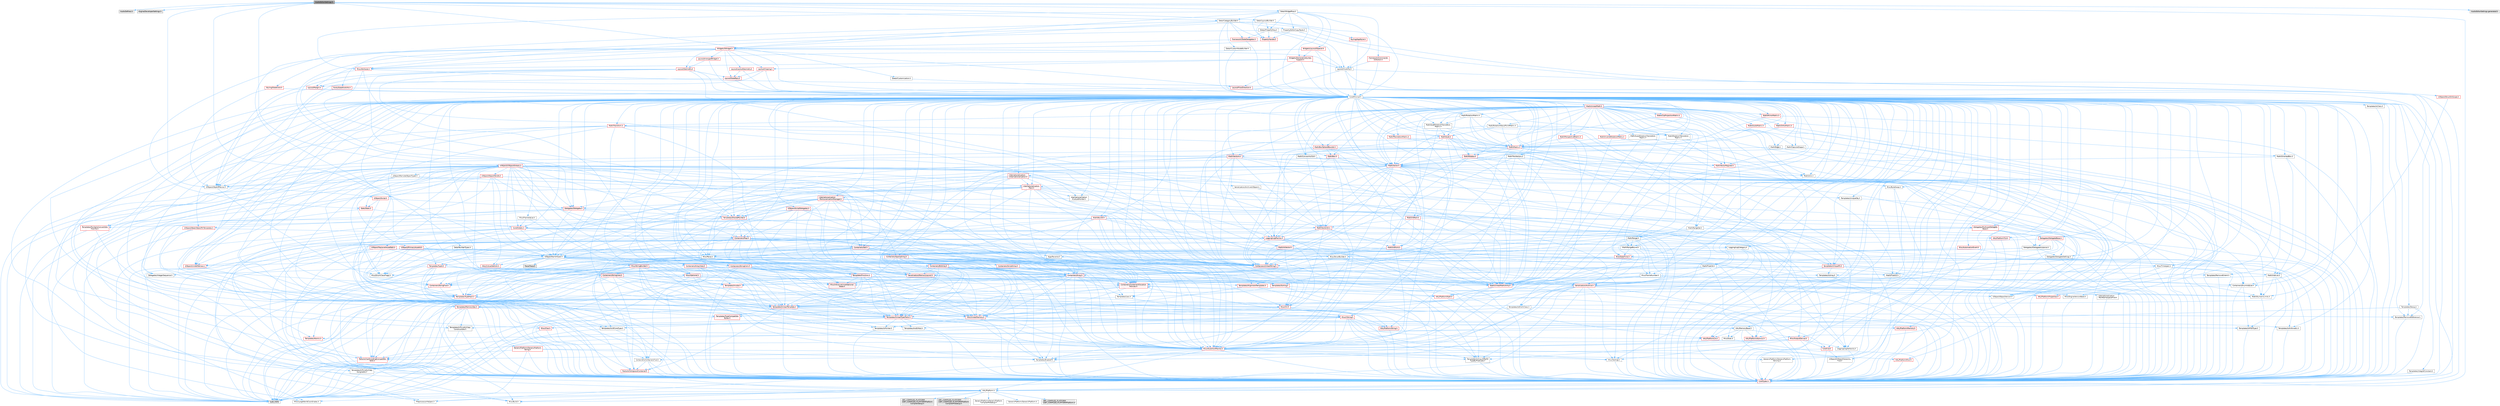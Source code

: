 digraph "AudioEditorSettings.h"
{
 // INTERACTIVE_SVG=YES
 // LATEX_PDF_SIZE
  bgcolor="transparent";
  edge [fontname=Helvetica,fontsize=10,labelfontname=Helvetica,labelfontsize=10];
  node [fontname=Helvetica,fontsize=10,shape=box,height=0.2,width=0.4];
  Node1 [id="Node000001",label="AudioEditorSettings.h",height=0.2,width=0.4,color="gray40", fillcolor="grey60", style="filled", fontcolor="black",tooltip=" "];
  Node1 -> Node2 [id="edge1_Node000001_Node000002",color="steelblue1",style="solid",tooltip=" "];
  Node2 [id="Node000002",label="AudioDefines.h",height=0.2,width=0.4,color="grey60", fillcolor="#E0E0E0", style="filled",tooltip=" "];
  Node1 -> Node3 [id="edge2_Node000001_Node000003",color="steelblue1",style="solid",tooltip=" "];
  Node3 [id="Node000003",label="Engine/DeveloperSettings.h",height=0.2,width=0.4,color="grey60", fillcolor="#E0E0E0", style="filled",tooltip=" "];
  Node1 -> Node4 [id="edge3_Node000001_Node000004",color="steelblue1",style="solid",tooltip=" "];
  Node4 [id="Node000004",label="DetailCategoryBuilder.h",height=0.2,width=0.4,color="grey40", fillcolor="white", style="filled",URL="$d9/de8/DetailCategoryBuilder_8h.html",tooltip=" "];
  Node4 -> Node5 [id="edge4_Node000004_Node000005",color="steelblue1",style="solid",tooltip=" "];
  Node5 [id="Node000005",label="CoreMinimal.h",height=0.2,width=0.4,color="grey40", fillcolor="white", style="filled",URL="$d7/d67/CoreMinimal_8h.html",tooltip=" "];
  Node5 -> Node6 [id="edge5_Node000005_Node000006",color="steelblue1",style="solid",tooltip=" "];
  Node6 [id="Node000006",label="CoreTypes.h",height=0.2,width=0.4,color="red", fillcolor="#FFF0F0", style="filled",URL="$dc/dec/CoreTypes_8h.html",tooltip=" "];
  Node6 -> Node7 [id="edge6_Node000006_Node000007",color="steelblue1",style="solid",tooltip=" "];
  Node7 [id="Node000007",label="HAL/Platform.h",height=0.2,width=0.4,color="grey40", fillcolor="white", style="filled",URL="$d9/dd0/Platform_8h.html",tooltip=" "];
  Node7 -> Node8 [id="edge7_Node000007_Node000008",color="steelblue1",style="solid",tooltip=" "];
  Node8 [id="Node000008",label="Misc/Build.h",height=0.2,width=0.4,color="grey40", fillcolor="white", style="filled",URL="$d3/dbb/Build_8h.html",tooltip=" "];
  Node7 -> Node9 [id="edge8_Node000007_Node000009",color="steelblue1",style="solid",tooltip=" "];
  Node9 [id="Node000009",label="Misc/LargeWorldCoordinates.h",height=0.2,width=0.4,color="grey40", fillcolor="white", style="filled",URL="$d2/dcb/LargeWorldCoordinates_8h.html",tooltip=" "];
  Node7 -> Node10 [id="edge9_Node000007_Node000010",color="steelblue1",style="solid",tooltip=" "];
  Node10 [id="Node000010",label="type_traits",height=0.2,width=0.4,color="grey60", fillcolor="#E0E0E0", style="filled",tooltip=" "];
  Node7 -> Node11 [id="edge10_Node000007_Node000011",color="steelblue1",style="solid",tooltip=" "];
  Node11 [id="Node000011",label="PreprocessorHelpers.h",height=0.2,width=0.4,color="grey40", fillcolor="white", style="filled",URL="$db/ddb/PreprocessorHelpers_8h.html",tooltip=" "];
  Node7 -> Node12 [id="edge11_Node000007_Node000012",color="steelblue1",style="solid",tooltip=" "];
  Node12 [id="Node000012",label="UBT_COMPILED_PLATFORM\l/UBT_COMPILED_PLATFORMPlatform\lCompilerPreSetup.h",height=0.2,width=0.4,color="grey60", fillcolor="#E0E0E0", style="filled",tooltip=" "];
  Node7 -> Node13 [id="edge12_Node000007_Node000013",color="steelblue1",style="solid",tooltip=" "];
  Node13 [id="Node000013",label="GenericPlatform/GenericPlatform\lCompilerPreSetup.h",height=0.2,width=0.4,color="grey40", fillcolor="white", style="filled",URL="$d9/dc8/GenericPlatformCompilerPreSetup_8h.html",tooltip=" "];
  Node7 -> Node14 [id="edge13_Node000007_Node000014",color="steelblue1",style="solid",tooltip=" "];
  Node14 [id="Node000014",label="GenericPlatform/GenericPlatform.h",height=0.2,width=0.4,color="grey40", fillcolor="white", style="filled",URL="$d6/d84/GenericPlatform_8h.html",tooltip=" "];
  Node7 -> Node15 [id="edge14_Node000007_Node000015",color="steelblue1",style="solid",tooltip=" "];
  Node15 [id="Node000015",label="UBT_COMPILED_PLATFORM\l/UBT_COMPILED_PLATFORMPlatform.h",height=0.2,width=0.4,color="grey60", fillcolor="#E0E0E0", style="filled",tooltip=" "];
  Node7 -> Node16 [id="edge15_Node000007_Node000016",color="steelblue1",style="solid",tooltip=" "];
  Node16 [id="Node000016",label="UBT_COMPILED_PLATFORM\l/UBT_COMPILED_PLATFORMPlatform\lCompilerSetup.h",height=0.2,width=0.4,color="grey60", fillcolor="#E0E0E0", style="filled",tooltip=" "];
  Node5 -> Node20 [id="edge16_Node000005_Node000020",color="steelblue1",style="solid",tooltip=" "];
  Node20 [id="Node000020",label="CoreFwd.h",height=0.2,width=0.4,color="red", fillcolor="#FFF0F0", style="filled",URL="$d1/d1e/CoreFwd_8h.html",tooltip=" "];
  Node20 -> Node6 [id="edge17_Node000020_Node000006",color="steelblue1",style="solid",tooltip=" "];
  Node20 -> Node21 [id="edge18_Node000020_Node000021",color="steelblue1",style="solid",tooltip=" "];
  Node21 [id="Node000021",label="Containers/ContainersFwd.h",height=0.2,width=0.4,color="grey40", fillcolor="white", style="filled",URL="$d4/d0a/ContainersFwd_8h.html",tooltip=" "];
  Node21 -> Node7 [id="edge19_Node000021_Node000007",color="steelblue1",style="solid",tooltip=" "];
  Node21 -> Node6 [id="edge20_Node000021_Node000006",color="steelblue1",style="solid",tooltip=" "];
  Node21 -> Node22 [id="edge21_Node000021_Node000022",color="steelblue1",style="solid",tooltip=" "];
  Node22 [id="Node000022",label="Traits/IsContiguousContainer.h",height=0.2,width=0.4,color="red", fillcolor="#FFF0F0", style="filled",URL="$d5/d3c/IsContiguousContainer_8h.html",tooltip=" "];
  Node22 -> Node6 [id="edge22_Node000022_Node000006",color="steelblue1",style="solid",tooltip=" "];
  Node20 -> Node26 [id="edge23_Node000020_Node000026",color="steelblue1",style="solid",tooltip=" "];
  Node26 [id="Node000026",label="UObject/UObjectHierarchy\lFwd.h",height=0.2,width=0.4,color="grey40", fillcolor="white", style="filled",URL="$d3/d13/UObjectHierarchyFwd_8h.html",tooltip=" "];
  Node5 -> Node26 [id="edge24_Node000005_Node000026",color="steelblue1",style="solid",tooltip=" "];
  Node5 -> Node21 [id="edge25_Node000005_Node000021",color="steelblue1",style="solid",tooltip=" "];
  Node5 -> Node27 [id="edge26_Node000005_Node000027",color="steelblue1",style="solid",tooltip=" "];
  Node27 [id="Node000027",label="Misc/VarArgs.h",height=0.2,width=0.4,color="grey40", fillcolor="white", style="filled",URL="$d5/d6f/VarArgs_8h.html",tooltip=" "];
  Node27 -> Node6 [id="edge27_Node000027_Node000006",color="steelblue1",style="solid",tooltip=" "];
  Node5 -> Node28 [id="edge28_Node000005_Node000028",color="steelblue1",style="solid",tooltip=" "];
  Node28 [id="Node000028",label="Logging/LogVerbosity.h",height=0.2,width=0.4,color="grey40", fillcolor="white", style="filled",URL="$d2/d8f/LogVerbosity_8h.html",tooltip=" "];
  Node28 -> Node6 [id="edge29_Node000028_Node000006",color="steelblue1",style="solid",tooltip=" "];
  Node5 -> Node29 [id="edge30_Node000005_Node000029",color="steelblue1",style="solid",tooltip=" "];
  Node29 [id="Node000029",label="Misc/OutputDevice.h",height=0.2,width=0.4,color="red", fillcolor="#FFF0F0", style="filled",URL="$d7/d32/OutputDevice_8h.html",tooltip=" "];
  Node29 -> Node20 [id="edge31_Node000029_Node000020",color="steelblue1",style="solid",tooltip=" "];
  Node29 -> Node6 [id="edge32_Node000029_Node000006",color="steelblue1",style="solid",tooltip=" "];
  Node29 -> Node28 [id="edge33_Node000029_Node000028",color="steelblue1",style="solid",tooltip=" "];
  Node29 -> Node27 [id="edge34_Node000029_Node000027",color="steelblue1",style="solid",tooltip=" "];
  Node29 -> Node30 [id="edge35_Node000029_Node000030",color="steelblue1",style="solid",tooltip=" "];
  Node30 [id="Node000030",label="Templates/IsArrayOrRefOf\lTypeByPredicate.h",height=0.2,width=0.4,color="grey40", fillcolor="white", style="filled",URL="$d6/da1/IsArrayOrRefOfTypeByPredicate_8h.html",tooltip=" "];
  Node30 -> Node6 [id="edge36_Node000030_Node000006",color="steelblue1",style="solid",tooltip=" "];
  Node29 -> Node33 [id="edge37_Node000029_Node000033",color="steelblue1",style="solid",tooltip=" "];
  Node33 [id="Node000033",label="Traits/IsCharEncodingCompatible\lWith.h",height=0.2,width=0.4,color="red", fillcolor="#FFF0F0", style="filled",URL="$df/dd1/IsCharEncodingCompatibleWith_8h.html",tooltip=" "];
  Node33 -> Node10 [id="edge38_Node000033_Node000010",color="steelblue1",style="solid",tooltip=" "];
  Node5 -> Node35 [id="edge39_Node000005_Node000035",color="steelblue1",style="solid",tooltip=" "];
  Node35 [id="Node000035",label="HAL/PlatformCrt.h",height=0.2,width=0.4,color="red", fillcolor="#FFF0F0", style="filled",URL="$d8/d75/PlatformCrt_8h.html",tooltip=" "];
  Node5 -> Node45 [id="edge40_Node000005_Node000045",color="steelblue1",style="solid",tooltip=" "];
  Node45 [id="Node000045",label="HAL/PlatformMisc.h",height=0.2,width=0.4,color="red", fillcolor="#FFF0F0", style="filled",URL="$d0/df5/PlatformMisc_8h.html",tooltip=" "];
  Node45 -> Node6 [id="edge41_Node000045_Node000006",color="steelblue1",style="solid",tooltip=" "];
  Node5 -> Node64 [id="edge42_Node000005_Node000064",color="steelblue1",style="solid",tooltip=" "];
  Node64 [id="Node000064",label="Misc/AssertionMacros.h",height=0.2,width=0.4,color="red", fillcolor="#FFF0F0", style="filled",URL="$d0/dfa/AssertionMacros_8h.html",tooltip=" "];
  Node64 -> Node6 [id="edge43_Node000064_Node000006",color="steelblue1",style="solid",tooltip=" "];
  Node64 -> Node7 [id="edge44_Node000064_Node000007",color="steelblue1",style="solid",tooltip=" "];
  Node64 -> Node45 [id="edge45_Node000064_Node000045",color="steelblue1",style="solid",tooltip=" "];
  Node64 -> Node11 [id="edge46_Node000064_Node000011",color="steelblue1",style="solid",tooltip=" "];
  Node64 -> Node65 [id="edge47_Node000064_Node000065",color="steelblue1",style="solid",tooltip=" "];
  Node65 [id="Node000065",label="Templates/EnableIf.h",height=0.2,width=0.4,color="grey40", fillcolor="white", style="filled",URL="$d7/d60/EnableIf_8h.html",tooltip=" "];
  Node65 -> Node6 [id="edge48_Node000065_Node000006",color="steelblue1",style="solid",tooltip=" "];
  Node64 -> Node30 [id="edge49_Node000064_Node000030",color="steelblue1",style="solid",tooltip=" "];
  Node64 -> Node33 [id="edge50_Node000064_Node000033",color="steelblue1",style="solid",tooltip=" "];
  Node64 -> Node27 [id="edge51_Node000064_Node000027",color="steelblue1",style="solid",tooltip=" "];
  Node5 -> Node73 [id="edge52_Node000005_Node000073",color="steelblue1",style="solid",tooltip=" "];
  Node73 [id="Node000073",label="Templates/IsPointer.h",height=0.2,width=0.4,color="grey40", fillcolor="white", style="filled",URL="$d7/d05/IsPointer_8h.html",tooltip=" "];
  Node73 -> Node6 [id="edge53_Node000073_Node000006",color="steelblue1",style="solid",tooltip=" "];
  Node5 -> Node74 [id="edge54_Node000005_Node000074",color="steelblue1",style="solid",tooltip=" "];
  Node74 [id="Node000074",label="HAL/PlatformMemory.h",height=0.2,width=0.4,color="red", fillcolor="#FFF0F0", style="filled",URL="$de/d68/PlatformMemory_8h.html",tooltip=" "];
  Node74 -> Node6 [id="edge55_Node000074_Node000006",color="steelblue1",style="solid",tooltip=" "];
  Node5 -> Node57 [id="edge56_Node000005_Node000057",color="steelblue1",style="solid",tooltip=" "];
  Node57 [id="Node000057",label="HAL/PlatformAtomics.h",height=0.2,width=0.4,color="red", fillcolor="#FFF0F0", style="filled",URL="$d3/d36/PlatformAtomics_8h.html",tooltip=" "];
  Node57 -> Node6 [id="edge57_Node000057_Node000006",color="steelblue1",style="solid",tooltip=" "];
  Node5 -> Node79 [id="edge58_Node000005_Node000079",color="steelblue1",style="solid",tooltip=" "];
  Node79 [id="Node000079",label="Misc/Exec.h",height=0.2,width=0.4,color="grey40", fillcolor="white", style="filled",URL="$de/ddb/Exec_8h.html",tooltip=" "];
  Node79 -> Node6 [id="edge59_Node000079_Node000006",color="steelblue1",style="solid",tooltip=" "];
  Node79 -> Node64 [id="edge60_Node000079_Node000064",color="steelblue1",style="solid",tooltip=" "];
  Node5 -> Node80 [id="edge61_Node000005_Node000080",color="steelblue1",style="solid",tooltip=" "];
  Node80 [id="Node000080",label="HAL/MemoryBase.h",height=0.2,width=0.4,color="grey40", fillcolor="white", style="filled",URL="$d6/d9f/MemoryBase_8h.html",tooltip=" "];
  Node80 -> Node6 [id="edge62_Node000080_Node000006",color="steelblue1",style="solid",tooltip=" "];
  Node80 -> Node57 [id="edge63_Node000080_Node000057",color="steelblue1",style="solid",tooltip=" "];
  Node80 -> Node35 [id="edge64_Node000080_Node000035",color="steelblue1",style="solid",tooltip=" "];
  Node80 -> Node79 [id="edge65_Node000080_Node000079",color="steelblue1",style="solid",tooltip=" "];
  Node80 -> Node29 [id="edge66_Node000080_Node000029",color="steelblue1",style="solid",tooltip=" "];
  Node80 -> Node81 [id="edge67_Node000080_Node000081",color="steelblue1",style="solid",tooltip=" "];
  Node81 [id="Node000081",label="Templates/Atomic.h",height=0.2,width=0.4,color="red", fillcolor="#FFF0F0", style="filled",URL="$d3/d91/Atomic_8h.html",tooltip=" "];
  Node5 -> Node90 [id="edge68_Node000005_Node000090",color="steelblue1",style="solid",tooltip=" "];
  Node90 [id="Node000090",label="HAL/UnrealMemory.h",height=0.2,width=0.4,color="red", fillcolor="#FFF0F0", style="filled",URL="$d9/d96/UnrealMemory_8h.html",tooltip=" "];
  Node90 -> Node6 [id="edge69_Node000090_Node000006",color="steelblue1",style="solid",tooltip=" "];
  Node90 -> Node80 [id="edge70_Node000090_Node000080",color="steelblue1",style="solid",tooltip=" "];
  Node90 -> Node74 [id="edge71_Node000090_Node000074",color="steelblue1",style="solid",tooltip=" "];
  Node90 -> Node73 [id="edge72_Node000090_Node000073",color="steelblue1",style="solid",tooltip=" "];
  Node5 -> Node92 [id="edge73_Node000005_Node000092",color="steelblue1",style="solid",tooltip=" "];
  Node92 [id="Node000092",label="Templates/IsArithmetic.h",height=0.2,width=0.4,color="grey40", fillcolor="white", style="filled",URL="$d2/d5d/IsArithmetic_8h.html",tooltip=" "];
  Node92 -> Node6 [id="edge74_Node000092_Node000006",color="steelblue1",style="solid",tooltip=" "];
  Node5 -> Node86 [id="edge75_Node000005_Node000086",color="steelblue1",style="solid",tooltip=" "];
  Node86 [id="Node000086",label="Templates/AndOrNot.h",height=0.2,width=0.4,color="grey40", fillcolor="white", style="filled",URL="$db/d0a/AndOrNot_8h.html",tooltip=" "];
  Node86 -> Node6 [id="edge76_Node000086_Node000006",color="steelblue1",style="solid",tooltip=" "];
  Node5 -> Node93 [id="edge77_Node000005_Node000093",color="steelblue1",style="solid",tooltip=" "];
  Node93 [id="Node000093",label="Templates/IsPODType.h",height=0.2,width=0.4,color="grey40", fillcolor="white", style="filled",URL="$d7/db1/IsPODType_8h.html",tooltip=" "];
  Node93 -> Node6 [id="edge78_Node000093_Node000006",color="steelblue1",style="solid",tooltip=" "];
  Node5 -> Node94 [id="edge79_Node000005_Node000094",color="steelblue1",style="solid",tooltip=" "];
  Node94 [id="Node000094",label="Templates/IsUECoreType.h",height=0.2,width=0.4,color="grey40", fillcolor="white", style="filled",URL="$d1/db8/IsUECoreType_8h.html",tooltip=" "];
  Node94 -> Node6 [id="edge80_Node000094_Node000006",color="steelblue1",style="solid",tooltip=" "];
  Node94 -> Node10 [id="edge81_Node000094_Node000010",color="steelblue1",style="solid",tooltip=" "];
  Node5 -> Node87 [id="edge82_Node000005_Node000087",color="steelblue1",style="solid",tooltip=" "];
  Node87 [id="Node000087",label="Templates/IsTriviallyCopy\lConstructible.h",height=0.2,width=0.4,color="grey40", fillcolor="white", style="filled",URL="$d3/d78/IsTriviallyCopyConstructible_8h.html",tooltip=" "];
  Node87 -> Node6 [id="edge83_Node000087_Node000006",color="steelblue1",style="solid",tooltip=" "];
  Node87 -> Node10 [id="edge84_Node000087_Node000010",color="steelblue1",style="solid",tooltip=" "];
  Node5 -> Node95 [id="edge85_Node000005_Node000095",color="steelblue1",style="solid",tooltip=" "];
  Node95 [id="Node000095",label="Templates/UnrealTypeTraits.h",height=0.2,width=0.4,color="red", fillcolor="#FFF0F0", style="filled",URL="$d2/d2d/UnrealTypeTraits_8h.html",tooltip=" "];
  Node95 -> Node6 [id="edge86_Node000095_Node000006",color="steelblue1",style="solid",tooltip=" "];
  Node95 -> Node73 [id="edge87_Node000095_Node000073",color="steelblue1",style="solid",tooltip=" "];
  Node95 -> Node64 [id="edge88_Node000095_Node000064",color="steelblue1",style="solid",tooltip=" "];
  Node95 -> Node86 [id="edge89_Node000095_Node000086",color="steelblue1",style="solid",tooltip=" "];
  Node95 -> Node65 [id="edge90_Node000095_Node000065",color="steelblue1",style="solid",tooltip=" "];
  Node95 -> Node92 [id="edge91_Node000095_Node000092",color="steelblue1",style="solid",tooltip=" "];
  Node95 -> Node93 [id="edge92_Node000095_Node000093",color="steelblue1",style="solid",tooltip=" "];
  Node95 -> Node94 [id="edge93_Node000095_Node000094",color="steelblue1",style="solid",tooltip=" "];
  Node95 -> Node87 [id="edge94_Node000095_Node000087",color="steelblue1",style="solid",tooltip=" "];
  Node5 -> Node65 [id="edge95_Node000005_Node000065",color="steelblue1",style="solid",tooltip=" "];
  Node5 -> Node97 [id="edge96_Node000005_Node000097",color="steelblue1",style="solid",tooltip=" "];
  Node97 [id="Node000097",label="Templates/RemoveReference.h",height=0.2,width=0.4,color="grey40", fillcolor="white", style="filled",URL="$da/dbe/RemoveReference_8h.html",tooltip=" "];
  Node97 -> Node6 [id="edge97_Node000097_Node000006",color="steelblue1",style="solid",tooltip=" "];
  Node5 -> Node98 [id="edge98_Node000005_Node000098",color="steelblue1",style="solid",tooltip=" "];
  Node98 [id="Node000098",label="Templates/IntegralConstant.h",height=0.2,width=0.4,color="grey40", fillcolor="white", style="filled",URL="$db/d1b/IntegralConstant_8h.html",tooltip=" "];
  Node98 -> Node6 [id="edge99_Node000098_Node000006",color="steelblue1",style="solid",tooltip=" "];
  Node5 -> Node99 [id="edge100_Node000005_Node000099",color="steelblue1",style="solid",tooltip=" "];
  Node99 [id="Node000099",label="Templates/IsClass.h",height=0.2,width=0.4,color="grey40", fillcolor="white", style="filled",URL="$db/dcb/IsClass_8h.html",tooltip=" "];
  Node99 -> Node6 [id="edge101_Node000099_Node000006",color="steelblue1",style="solid",tooltip=" "];
  Node5 -> Node100 [id="edge102_Node000005_Node000100",color="steelblue1",style="solid",tooltip=" "];
  Node100 [id="Node000100",label="Templates/TypeCompatible\lBytes.h",height=0.2,width=0.4,color="red", fillcolor="#FFF0F0", style="filled",URL="$df/d0a/TypeCompatibleBytes_8h.html",tooltip=" "];
  Node100 -> Node6 [id="edge103_Node000100_Node000006",color="steelblue1",style="solid",tooltip=" "];
  Node100 -> Node10 [id="edge104_Node000100_Node000010",color="steelblue1",style="solid",tooltip=" "];
  Node5 -> Node22 [id="edge105_Node000005_Node000022",color="steelblue1",style="solid",tooltip=" "];
  Node5 -> Node101 [id="edge106_Node000005_Node000101",color="steelblue1",style="solid",tooltip=" "];
  Node101 [id="Node000101",label="Templates/UnrealTemplate.h",height=0.2,width=0.4,color="red", fillcolor="#FFF0F0", style="filled",URL="$d4/d24/UnrealTemplate_8h.html",tooltip=" "];
  Node101 -> Node6 [id="edge107_Node000101_Node000006",color="steelblue1",style="solid",tooltip=" "];
  Node101 -> Node73 [id="edge108_Node000101_Node000073",color="steelblue1",style="solid",tooltip=" "];
  Node101 -> Node90 [id="edge109_Node000101_Node000090",color="steelblue1",style="solid",tooltip=" "];
  Node101 -> Node95 [id="edge110_Node000101_Node000095",color="steelblue1",style="solid",tooltip=" "];
  Node101 -> Node97 [id="edge111_Node000101_Node000097",color="steelblue1",style="solid",tooltip=" "];
  Node101 -> Node100 [id="edge112_Node000101_Node000100",color="steelblue1",style="solid",tooltip=" "];
  Node101 -> Node22 [id="edge113_Node000101_Node000022",color="steelblue1",style="solid",tooltip=" "];
  Node101 -> Node10 [id="edge114_Node000101_Node000010",color="steelblue1",style="solid",tooltip=" "];
  Node5 -> Node50 [id="edge115_Node000005_Node000050",color="steelblue1",style="solid",tooltip=" "];
  Node50 [id="Node000050",label="Math/NumericLimits.h",height=0.2,width=0.4,color="grey40", fillcolor="white", style="filled",URL="$df/d1b/NumericLimits_8h.html",tooltip=" "];
  Node50 -> Node6 [id="edge116_Node000050_Node000006",color="steelblue1",style="solid",tooltip=" "];
  Node5 -> Node105 [id="edge117_Node000005_Node000105",color="steelblue1",style="solid",tooltip=" "];
  Node105 [id="Node000105",label="HAL/PlatformMath.h",height=0.2,width=0.4,color="red", fillcolor="#FFF0F0", style="filled",URL="$dc/d53/PlatformMath_8h.html",tooltip=" "];
  Node105 -> Node6 [id="edge118_Node000105_Node000006",color="steelblue1",style="solid",tooltip=" "];
  Node5 -> Node88 [id="edge119_Node000005_Node000088",color="steelblue1",style="solid",tooltip=" "];
  Node88 [id="Node000088",label="Templates/IsTriviallyCopy\lAssignable.h",height=0.2,width=0.4,color="grey40", fillcolor="white", style="filled",URL="$d2/df2/IsTriviallyCopyAssignable_8h.html",tooltip=" "];
  Node88 -> Node6 [id="edge120_Node000088_Node000006",color="steelblue1",style="solid",tooltip=" "];
  Node88 -> Node10 [id="edge121_Node000088_Node000010",color="steelblue1",style="solid",tooltip=" "];
  Node5 -> Node113 [id="edge122_Node000005_Node000113",color="steelblue1",style="solid",tooltip=" "];
  Node113 [id="Node000113",label="Templates/MemoryOps.h",height=0.2,width=0.4,color="red", fillcolor="#FFF0F0", style="filled",URL="$db/dea/MemoryOps_8h.html",tooltip=" "];
  Node113 -> Node6 [id="edge123_Node000113_Node000006",color="steelblue1",style="solid",tooltip=" "];
  Node113 -> Node90 [id="edge124_Node000113_Node000090",color="steelblue1",style="solid",tooltip=" "];
  Node113 -> Node88 [id="edge125_Node000113_Node000088",color="steelblue1",style="solid",tooltip=" "];
  Node113 -> Node87 [id="edge126_Node000113_Node000087",color="steelblue1",style="solid",tooltip=" "];
  Node113 -> Node95 [id="edge127_Node000113_Node000095",color="steelblue1",style="solid",tooltip=" "];
  Node113 -> Node10 [id="edge128_Node000113_Node000010",color="steelblue1",style="solid",tooltip=" "];
  Node5 -> Node114 [id="edge129_Node000005_Node000114",color="steelblue1",style="solid",tooltip=" "];
  Node114 [id="Node000114",label="Containers/ContainerAllocation\lPolicies.h",height=0.2,width=0.4,color="red", fillcolor="#FFF0F0", style="filled",URL="$d7/dff/ContainerAllocationPolicies_8h.html",tooltip=" "];
  Node114 -> Node6 [id="edge130_Node000114_Node000006",color="steelblue1",style="solid",tooltip=" "];
  Node114 -> Node114 [id="edge131_Node000114_Node000114",color="steelblue1",style="solid",tooltip=" "];
  Node114 -> Node105 [id="edge132_Node000114_Node000105",color="steelblue1",style="solid",tooltip=" "];
  Node114 -> Node90 [id="edge133_Node000114_Node000090",color="steelblue1",style="solid",tooltip=" "];
  Node114 -> Node50 [id="edge134_Node000114_Node000050",color="steelblue1",style="solid",tooltip=" "];
  Node114 -> Node64 [id="edge135_Node000114_Node000064",color="steelblue1",style="solid",tooltip=" "];
  Node114 -> Node113 [id="edge136_Node000114_Node000113",color="steelblue1",style="solid",tooltip=" "];
  Node114 -> Node100 [id="edge137_Node000114_Node000100",color="steelblue1",style="solid",tooltip=" "];
  Node114 -> Node10 [id="edge138_Node000114_Node000010",color="steelblue1",style="solid",tooltip=" "];
  Node5 -> Node117 [id="edge139_Node000005_Node000117",color="steelblue1",style="solid",tooltip=" "];
  Node117 [id="Node000117",label="Templates/IsEnumClass.h",height=0.2,width=0.4,color="grey40", fillcolor="white", style="filled",URL="$d7/d15/IsEnumClass_8h.html",tooltip=" "];
  Node117 -> Node6 [id="edge140_Node000117_Node000006",color="steelblue1",style="solid",tooltip=" "];
  Node117 -> Node86 [id="edge141_Node000117_Node000086",color="steelblue1",style="solid",tooltip=" "];
  Node5 -> Node118 [id="edge142_Node000005_Node000118",color="steelblue1",style="solid",tooltip=" "];
  Node118 [id="Node000118",label="HAL/PlatformProperties.h",height=0.2,width=0.4,color="red", fillcolor="#FFF0F0", style="filled",URL="$d9/db0/PlatformProperties_8h.html",tooltip=" "];
  Node118 -> Node6 [id="edge143_Node000118_Node000006",color="steelblue1",style="solid",tooltip=" "];
  Node5 -> Node121 [id="edge144_Node000005_Node000121",color="steelblue1",style="solid",tooltip=" "];
  Node121 [id="Node000121",label="Misc/EngineVersionBase.h",height=0.2,width=0.4,color="grey40", fillcolor="white", style="filled",URL="$d5/d2b/EngineVersionBase_8h.html",tooltip=" "];
  Node121 -> Node6 [id="edge145_Node000121_Node000006",color="steelblue1",style="solid",tooltip=" "];
  Node5 -> Node122 [id="edge146_Node000005_Node000122",color="steelblue1",style="solid",tooltip=" "];
  Node122 [id="Node000122",label="Internationalization\l/TextNamespaceFwd.h",height=0.2,width=0.4,color="grey40", fillcolor="white", style="filled",URL="$d8/d97/TextNamespaceFwd_8h.html",tooltip=" "];
  Node122 -> Node6 [id="edge147_Node000122_Node000006",color="steelblue1",style="solid",tooltip=" "];
  Node5 -> Node123 [id="edge148_Node000005_Node000123",color="steelblue1",style="solid",tooltip=" "];
  Node123 [id="Node000123",label="Serialization/Archive.h",height=0.2,width=0.4,color="red", fillcolor="#FFF0F0", style="filled",URL="$d7/d3b/Archive_8h.html",tooltip=" "];
  Node123 -> Node20 [id="edge149_Node000123_Node000020",color="steelblue1",style="solid",tooltip=" "];
  Node123 -> Node6 [id="edge150_Node000123_Node000006",color="steelblue1",style="solid",tooltip=" "];
  Node123 -> Node118 [id="edge151_Node000123_Node000118",color="steelblue1",style="solid",tooltip=" "];
  Node123 -> Node122 [id="edge152_Node000123_Node000122",color="steelblue1",style="solid",tooltip=" "];
  Node123 -> Node64 [id="edge153_Node000123_Node000064",color="steelblue1",style="solid",tooltip=" "];
  Node123 -> Node8 [id="edge154_Node000123_Node000008",color="steelblue1",style="solid",tooltip=" "];
  Node123 -> Node121 [id="edge155_Node000123_Node000121",color="steelblue1",style="solid",tooltip=" "];
  Node123 -> Node27 [id="edge156_Node000123_Node000027",color="steelblue1",style="solid",tooltip=" "];
  Node123 -> Node65 [id="edge157_Node000123_Node000065",color="steelblue1",style="solid",tooltip=" "];
  Node123 -> Node30 [id="edge158_Node000123_Node000030",color="steelblue1",style="solid",tooltip=" "];
  Node123 -> Node117 [id="edge159_Node000123_Node000117",color="steelblue1",style="solid",tooltip=" "];
  Node123 -> Node101 [id="edge160_Node000123_Node000101",color="steelblue1",style="solid",tooltip=" "];
  Node123 -> Node33 [id="edge161_Node000123_Node000033",color="steelblue1",style="solid",tooltip=" "];
  Node123 -> Node126 [id="edge162_Node000123_Node000126",color="steelblue1",style="solid",tooltip=" "];
  Node126 [id="Node000126",label="UObject/ObjectVersion.h",height=0.2,width=0.4,color="grey40", fillcolor="white", style="filled",URL="$da/d63/ObjectVersion_8h.html",tooltip=" "];
  Node126 -> Node6 [id="edge163_Node000126_Node000006",color="steelblue1",style="solid",tooltip=" "];
  Node5 -> Node127 [id="edge164_Node000005_Node000127",color="steelblue1",style="solid",tooltip=" "];
  Node127 [id="Node000127",label="Templates/Less.h",height=0.2,width=0.4,color="grey40", fillcolor="white", style="filled",URL="$de/dc8/Less_8h.html",tooltip=" "];
  Node127 -> Node6 [id="edge165_Node000127_Node000006",color="steelblue1",style="solid",tooltip=" "];
  Node127 -> Node101 [id="edge166_Node000127_Node000101",color="steelblue1",style="solid",tooltip=" "];
  Node5 -> Node128 [id="edge167_Node000005_Node000128",color="steelblue1",style="solid",tooltip=" "];
  Node128 [id="Node000128",label="Templates/Sorting.h",height=0.2,width=0.4,color="red", fillcolor="#FFF0F0", style="filled",URL="$d3/d9e/Sorting_8h.html",tooltip=" "];
  Node128 -> Node6 [id="edge168_Node000128_Node000006",color="steelblue1",style="solid",tooltip=" "];
  Node128 -> Node105 [id="edge169_Node000128_Node000105",color="steelblue1",style="solid",tooltip=" "];
  Node128 -> Node127 [id="edge170_Node000128_Node000127",color="steelblue1",style="solid",tooltip=" "];
  Node5 -> Node139 [id="edge171_Node000005_Node000139",color="steelblue1",style="solid",tooltip=" "];
  Node139 [id="Node000139",label="Misc/Char.h",height=0.2,width=0.4,color="red", fillcolor="#FFF0F0", style="filled",URL="$d0/d58/Char_8h.html",tooltip=" "];
  Node139 -> Node6 [id="edge172_Node000139_Node000006",color="steelblue1",style="solid",tooltip=" "];
  Node139 -> Node10 [id="edge173_Node000139_Node000010",color="steelblue1",style="solid",tooltip=" "];
  Node5 -> Node142 [id="edge174_Node000005_Node000142",color="steelblue1",style="solid",tooltip=" "];
  Node142 [id="Node000142",label="GenericPlatform/GenericPlatform\lStricmp.h",height=0.2,width=0.4,color="grey40", fillcolor="white", style="filled",URL="$d2/d86/GenericPlatformStricmp_8h.html",tooltip=" "];
  Node142 -> Node6 [id="edge175_Node000142_Node000006",color="steelblue1",style="solid",tooltip=" "];
  Node5 -> Node143 [id="edge176_Node000005_Node000143",color="steelblue1",style="solid",tooltip=" "];
  Node143 [id="Node000143",label="GenericPlatform/GenericPlatform\lString.h",height=0.2,width=0.4,color="red", fillcolor="#FFF0F0", style="filled",URL="$dd/d20/GenericPlatformString_8h.html",tooltip=" "];
  Node143 -> Node6 [id="edge177_Node000143_Node000006",color="steelblue1",style="solid",tooltip=" "];
  Node143 -> Node142 [id="edge178_Node000143_Node000142",color="steelblue1",style="solid",tooltip=" "];
  Node143 -> Node65 [id="edge179_Node000143_Node000065",color="steelblue1",style="solid",tooltip=" "];
  Node143 -> Node33 [id="edge180_Node000143_Node000033",color="steelblue1",style="solid",tooltip=" "];
  Node143 -> Node10 [id="edge181_Node000143_Node000010",color="steelblue1",style="solid",tooltip=" "];
  Node5 -> Node76 [id="edge182_Node000005_Node000076",color="steelblue1",style="solid",tooltip=" "];
  Node76 [id="Node000076",label="HAL/PlatformString.h",height=0.2,width=0.4,color="red", fillcolor="#FFF0F0", style="filled",URL="$db/db5/PlatformString_8h.html",tooltip=" "];
  Node76 -> Node6 [id="edge183_Node000076_Node000006",color="steelblue1",style="solid",tooltip=" "];
  Node5 -> Node146 [id="edge184_Node000005_Node000146",color="steelblue1",style="solid",tooltip=" "];
  Node146 [id="Node000146",label="Misc/CString.h",height=0.2,width=0.4,color="red", fillcolor="#FFF0F0", style="filled",URL="$d2/d49/CString_8h.html",tooltip=" "];
  Node146 -> Node6 [id="edge185_Node000146_Node000006",color="steelblue1",style="solid",tooltip=" "];
  Node146 -> Node35 [id="edge186_Node000146_Node000035",color="steelblue1",style="solid",tooltip=" "];
  Node146 -> Node76 [id="edge187_Node000146_Node000076",color="steelblue1",style="solid",tooltip=" "];
  Node146 -> Node64 [id="edge188_Node000146_Node000064",color="steelblue1",style="solid",tooltip=" "];
  Node146 -> Node139 [id="edge189_Node000146_Node000139",color="steelblue1",style="solid",tooltip=" "];
  Node146 -> Node27 [id="edge190_Node000146_Node000027",color="steelblue1",style="solid",tooltip=" "];
  Node146 -> Node30 [id="edge191_Node000146_Node000030",color="steelblue1",style="solid",tooltip=" "];
  Node146 -> Node33 [id="edge192_Node000146_Node000033",color="steelblue1",style="solid",tooltip=" "];
  Node5 -> Node147 [id="edge193_Node000005_Node000147",color="steelblue1",style="solid",tooltip=" "];
  Node147 [id="Node000147",label="Misc/Crc.h",height=0.2,width=0.4,color="red", fillcolor="#FFF0F0", style="filled",URL="$d4/dd2/Crc_8h.html",tooltip=" "];
  Node147 -> Node6 [id="edge194_Node000147_Node000006",color="steelblue1",style="solid",tooltip=" "];
  Node147 -> Node76 [id="edge195_Node000147_Node000076",color="steelblue1",style="solid",tooltip=" "];
  Node147 -> Node64 [id="edge196_Node000147_Node000064",color="steelblue1",style="solid",tooltip=" "];
  Node147 -> Node146 [id="edge197_Node000147_Node000146",color="steelblue1",style="solid",tooltip=" "];
  Node147 -> Node139 [id="edge198_Node000147_Node000139",color="steelblue1",style="solid",tooltip=" "];
  Node147 -> Node95 [id="edge199_Node000147_Node000095",color="steelblue1",style="solid",tooltip=" "];
  Node5 -> Node138 [id="edge200_Node000005_Node000138",color="steelblue1",style="solid",tooltip=" "];
  Node138 [id="Node000138",label="Math/UnrealMathUtility.h",height=0.2,width=0.4,color="red", fillcolor="#FFF0F0", style="filled",URL="$db/db8/UnrealMathUtility_8h.html",tooltip=" "];
  Node138 -> Node6 [id="edge201_Node000138_Node000006",color="steelblue1",style="solid",tooltip=" "];
  Node138 -> Node64 [id="edge202_Node000138_Node000064",color="steelblue1",style="solid",tooltip=" "];
  Node138 -> Node105 [id="edge203_Node000138_Node000105",color="steelblue1",style="solid",tooltip=" "];
  Node5 -> Node148 [id="edge204_Node000005_Node000148",color="steelblue1",style="solid",tooltip=" "];
  Node148 [id="Node000148",label="Containers/UnrealString.h",height=0.2,width=0.4,color="red", fillcolor="#FFF0F0", style="filled",URL="$d5/dba/UnrealString_8h.html",tooltip=" "];
  Node5 -> Node152 [id="edge205_Node000005_Node000152",color="steelblue1",style="solid",tooltip=" "];
  Node152 [id="Node000152",label="Containers/Array.h",height=0.2,width=0.4,color="red", fillcolor="#FFF0F0", style="filled",URL="$df/dd0/Array_8h.html",tooltip=" "];
  Node152 -> Node6 [id="edge206_Node000152_Node000006",color="steelblue1",style="solid",tooltip=" "];
  Node152 -> Node64 [id="edge207_Node000152_Node000064",color="steelblue1",style="solid",tooltip=" "];
  Node152 -> Node153 [id="edge208_Node000152_Node000153",color="steelblue1",style="solid",tooltip=" "];
  Node153 [id="Node000153",label="Misc/IntrusiveUnsetOptional\lState.h",height=0.2,width=0.4,color="red", fillcolor="#FFF0F0", style="filled",URL="$d2/d0a/IntrusiveUnsetOptionalState_8h.html",tooltip=" "];
  Node152 -> Node90 [id="edge209_Node000152_Node000090",color="steelblue1",style="solid",tooltip=" "];
  Node152 -> Node95 [id="edge210_Node000152_Node000095",color="steelblue1",style="solid",tooltip=" "];
  Node152 -> Node101 [id="edge211_Node000152_Node000101",color="steelblue1",style="solid",tooltip=" "];
  Node152 -> Node114 [id="edge212_Node000152_Node000114",color="steelblue1",style="solid",tooltip=" "];
  Node152 -> Node123 [id="edge213_Node000152_Node000123",color="steelblue1",style="solid",tooltip=" "];
  Node152 -> Node131 [id="edge214_Node000152_Node000131",color="steelblue1",style="solid",tooltip=" "];
  Node131 [id="Node000131",label="Templates/Invoke.h",height=0.2,width=0.4,color="red", fillcolor="#FFF0F0", style="filled",URL="$d7/deb/Invoke_8h.html",tooltip=" "];
  Node131 -> Node6 [id="edge215_Node000131_Node000006",color="steelblue1",style="solid",tooltip=" "];
  Node131 -> Node101 [id="edge216_Node000131_Node000101",color="steelblue1",style="solid",tooltip=" "];
  Node131 -> Node10 [id="edge217_Node000131_Node000010",color="steelblue1",style="solid",tooltip=" "];
  Node152 -> Node127 [id="edge218_Node000152_Node000127",color="steelblue1",style="solid",tooltip=" "];
  Node152 -> Node128 [id="edge219_Node000152_Node000128",color="steelblue1",style="solid",tooltip=" "];
  Node152 -> Node175 [id="edge220_Node000152_Node000175",color="steelblue1",style="solid",tooltip=" "];
  Node175 [id="Node000175",label="Templates/AlignmentTemplates.h",height=0.2,width=0.4,color="red", fillcolor="#FFF0F0", style="filled",URL="$dd/d32/AlignmentTemplates_8h.html",tooltip=" "];
  Node175 -> Node6 [id="edge221_Node000175_Node000006",color="steelblue1",style="solid",tooltip=" "];
  Node175 -> Node73 [id="edge222_Node000175_Node000073",color="steelblue1",style="solid",tooltip=" "];
  Node152 -> Node10 [id="edge223_Node000152_Node000010",color="steelblue1",style="solid",tooltip=" "];
  Node5 -> Node176 [id="edge224_Node000005_Node000176",color="steelblue1",style="solid",tooltip=" "];
  Node176 [id="Node000176",label="Misc/FrameNumber.h",height=0.2,width=0.4,color="grey40", fillcolor="white", style="filled",URL="$dd/dbd/FrameNumber_8h.html",tooltip=" "];
  Node176 -> Node6 [id="edge225_Node000176_Node000006",color="steelblue1",style="solid",tooltip=" "];
  Node176 -> Node50 [id="edge226_Node000176_Node000050",color="steelblue1",style="solid",tooltip=" "];
  Node176 -> Node138 [id="edge227_Node000176_Node000138",color="steelblue1",style="solid",tooltip=" "];
  Node176 -> Node65 [id="edge228_Node000176_Node000065",color="steelblue1",style="solid",tooltip=" "];
  Node176 -> Node95 [id="edge229_Node000176_Node000095",color="steelblue1",style="solid",tooltip=" "];
  Node5 -> Node177 [id="edge230_Node000005_Node000177",color="steelblue1",style="solid",tooltip=" "];
  Node177 [id="Node000177",label="Misc/Timespan.h",height=0.2,width=0.4,color="grey40", fillcolor="white", style="filled",URL="$da/dd9/Timespan_8h.html",tooltip=" "];
  Node177 -> Node6 [id="edge231_Node000177_Node000006",color="steelblue1",style="solid",tooltip=" "];
  Node177 -> Node178 [id="edge232_Node000177_Node000178",color="steelblue1",style="solid",tooltip=" "];
  Node178 [id="Node000178",label="Math/Interval.h",height=0.2,width=0.4,color="grey40", fillcolor="white", style="filled",URL="$d1/d55/Interval_8h.html",tooltip=" "];
  Node178 -> Node6 [id="edge233_Node000178_Node000006",color="steelblue1",style="solid",tooltip=" "];
  Node178 -> Node92 [id="edge234_Node000178_Node000092",color="steelblue1",style="solid",tooltip=" "];
  Node178 -> Node95 [id="edge235_Node000178_Node000095",color="steelblue1",style="solid",tooltip=" "];
  Node178 -> Node50 [id="edge236_Node000178_Node000050",color="steelblue1",style="solid",tooltip=" "];
  Node178 -> Node138 [id="edge237_Node000178_Node000138",color="steelblue1",style="solid",tooltip=" "];
  Node177 -> Node138 [id="edge238_Node000177_Node000138",color="steelblue1",style="solid",tooltip=" "];
  Node177 -> Node64 [id="edge239_Node000177_Node000064",color="steelblue1",style="solid",tooltip=" "];
  Node5 -> Node179 [id="edge240_Node000005_Node000179",color="steelblue1",style="solid",tooltip=" "];
  Node179 [id="Node000179",label="Containers/StringConv.h",height=0.2,width=0.4,color="red", fillcolor="#FFF0F0", style="filled",URL="$d3/ddf/StringConv_8h.html",tooltip=" "];
  Node179 -> Node6 [id="edge241_Node000179_Node000006",color="steelblue1",style="solid",tooltip=" "];
  Node179 -> Node64 [id="edge242_Node000179_Node000064",color="steelblue1",style="solid",tooltip=" "];
  Node179 -> Node114 [id="edge243_Node000179_Node000114",color="steelblue1",style="solid",tooltip=" "];
  Node179 -> Node152 [id="edge244_Node000179_Node000152",color="steelblue1",style="solid",tooltip=" "];
  Node179 -> Node146 [id="edge245_Node000179_Node000146",color="steelblue1",style="solid",tooltip=" "];
  Node179 -> Node180 [id="edge246_Node000179_Node000180",color="steelblue1",style="solid",tooltip=" "];
  Node180 [id="Node000180",label="Templates/IsArray.h",height=0.2,width=0.4,color="grey40", fillcolor="white", style="filled",URL="$d8/d8d/IsArray_8h.html",tooltip=" "];
  Node180 -> Node6 [id="edge247_Node000180_Node000006",color="steelblue1",style="solid",tooltip=" "];
  Node179 -> Node101 [id="edge248_Node000179_Node000101",color="steelblue1",style="solid",tooltip=" "];
  Node179 -> Node95 [id="edge249_Node000179_Node000095",color="steelblue1",style="solid",tooltip=" "];
  Node179 -> Node33 [id="edge250_Node000179_Node000033",color="steelblue1",style="solid",tooltip=" "];
  Node179 -> Node22 [id="edge251_Node000179_Node000022",color="steelblue1",style="solid",tooltip=" "];
  Node179 -> Node10 [id="edge252_Node000179_Node000010",color="steelblue1",style="solid",tooltip=" "];
  Node5 -> Node181 [id="edge253_Node000005_Node000181",color="steelblue1",style="solid",tooltip=" "];
  Node181 [id="Node000181",label="UObject/UnrealNames.h",height=0.2,width=0.4,color="red", fillcolor="#FFF0F0", style="filled",URL="$d8/db1/UnrealNames_8h.html",tooltip=" "];
  Node181 -> Node6 [id="edge254_Node000181_Node000006",color="steelblue1",style="solid",tooltip=" "];
  Node5 -> Node183 [id="edge255_Node000005_Node000183",color="steelblue1",style="solid",tooltip=" "];
  Node183 [id="Node000183",label="UObject/NameTypes.h",height=0.2,width=0.4,color="grey40", fillcolor="white", style="filled",URL="$d6/d35/NameTypes_8h.html",tooltip=" "];
  Node183 -> Node6 [id="edge256_Node000183_Node000006",color="steelblue1",style="solid",tooltip=" "];
  Node183 -> Node64 [id="edge257_Node000183_Node000064",color="steelblue1",style="solid",tooltip=" "];
  Node183 -> Node90 [id="edge258_Node000183_Node000090",color="steelblue1",style="solid",tooltip=" "];
  Node183 -> Node95 [id="edge259_Node000183_Node000095",color="steelblue1",style="solid",tooltip=" "];
  Node183 -> Node101 [id="edge260_Node000183_Node000101",color="steelblue1",style="solid",tooltip=" "];
  Node183 -> Node148 [id="edge261_Node000183_Node000148",color="steelblue1",style="solid",tooltip=" "];
  Node183 -> Node184 [id="edge262_Node000183_Node000184",color="steelblue1",style="solid",tooltip=" "];
  Node184 [id="Node000184",label="HAL/CriticalSection.h",height=0.2,width=0.4,color="red", fillcolor="#FFF0F0", style="filled",URL="$d6/d90/CriticalSection_8h.html",tooltip=" "];
  Node183 -> Node179 [id="edge263_Node000183_Node000179",color="steelblue1",style="solid",tooltip=" "];
  Node183 -> Node47 [id="edge264_Node000183_Node000047",color="steelblue1",style="solid",tooltip=" "];
  Node47 [id="Node000047",label="Containers/StringFwd.h",height=0.2,width=0.4,color="red", fillcolor="#FFF0F0", style="filled",URL="$df/d37/StringFwd_8h.html",tooltip=" "];
  Node47 -> Node6 [id="edge265_Node000047_Node000006",color="steelblue1",style="solid",tooltip=" "];
  Node47 -> Node22 [id="edge266_Node000047_Node000022",color="steelblue1",style="solid",tooltip=" "];
  Node183 -> Node181 [id="edge267_Node000183_Node000181",color="steelblue1",style="solid",tooltip=" "];
  Node183 -> Node81 [id="edge268_Node000183_Node000081",color="steelblue1",style="solid",tooltip=" "];
  Node183 -> Node160 [id="edge269_Node000183_Node000160",color="steelblue1",style="solid",tooltip=" "];
  Node160 [id="Node000160",label="Serialization/MemoryLayout.h",height=0.2,width=0.4,color="red", fillcolor="#FFF0F0", style="filled",URL="$d7/d66/MemoryLayout_8h.html",tooltip=" "];
  Node160 -> Node163 [id="edge270_Node000160_Node000163",color="steelblue1",style="solid",tooltip=" "];
  Node163 [id="Node000163",label="Containers/EnumAsByte.h",height=0.2,width=0.4,color="grey40", fillcolor="white", style="filled",URL="$d6/d9a/EnumAsByte_8h.html",tooltip=" "];
  Node163 -> Node6 [id="edge271_Node000163_Node000006",color="steelblue1",style="solid",tooltip=" "];
  Node163 -> Node93 [id="edge272_Node000163_Node000093",color="steelblue1",style="solid",tooltip=" "];
  Node163 -> Node164 [id="edge273_Node000163_Node000164",color="steelblue1",style="solid",tooltip=" "];
  Node164 [id="Node000164",label="Templates/TypeHash.h",height=0.2,width=0.4,color="red", fillcolor="#FFF0F0", style="filled",URL="$d1/d62/TypeHash_8h.html",tooltip=" "];
  Node164 -> Node6 [id="edge274_Node000164_Node000006",color="steelblue1",style="solid",tooltip=" "];
  Node164 -> Node147 [id="edge275_Node000164_Node000147",color="steelblue1",style="solid",tooltip=" "];
  Node164 -> Node10 [id="edge276_Node000164_Node000010",color="steelblue1",style="solid",tooltip=" "];
  Node160 -> Node47 [id="edge277_Node000160_Node000047",color="steelblue1",style="solid",tooltip=" "];
  Node160 -> Node90 [id="edge278_Node000160_Node000090",color="steelblue1",style="solid",tooltip=" "];
  Node160 -> Node65 [id="edge279_Node000160_Node000065",color="steelblue1",style="solid",tooltip=" "];
  Node160 -> Node101 [id="edge280_Node000160_Node000101",color="steelblue1",style="solid",tooltip=" "];
  Node183 -> Node153 [id="edge281_Node000183_Node000153",color="steelblue1",style="solid",tooltip=" "];
  Node183 -> Node187 [id="edge282_Node000183_Node000187",color="steelblue1",style="solid",tooltip=" "];
  Node187 [id="Node000187",label="Misc/StringBuilder.h",height=0.2,width=0.4,color="red", fillcolor="#FFF0F0", style="filled",URL="$d4/d52/StringBuilder_8h.html",tooltip=" "];
  Node187 -> Node47 [id="edge283_Node000187_Node000047",color="steelblue1",style="solid",tooltip=" "];
  Node187 -> Node188 [id="edge284_Node000187_Node000188",color="steelblue1",style="solid",tooltip=" "];
  Node188 [id="Node000188",label="Containers/StringView.h",height=0.2,width=0.4,color="red", fillcolor="#FFF0F0", style="filled",URL="$dd/dea/StringView_8h.html",tooltip=" "];
  Node188 -> Node6 [id="edge285_Node000188_Node000006",color="steelblue1",style="solid",tooltip=" "];
  Node188 -> Node47 [id="edge286_Node000188_Node000047",color="steelblue1",style="solid",tooltip=" "];
  Node188 -> Node90 [id="edge287_Node000188_Node000090",color="steelblue1",style="solid",tooltip=" "];
  Node188 -> Node50 [id="edge288_Node000188_Node000050",color="steelblue1",style="solid",tooltip=" "];
  Node188 -> Node138 [id="edge289_Node000188_Node000138",color="steelblue1",style="solid",tooltip=" "];
  Node188 -> Node147 [id="edge290_Node000188_Node000147",color="steelblue1",style="solid",tooltip=" "];
  Node188 -> Node146 [id="edge291_Node000188_Node000146",color="steelblue1",style="solid",tooltip=" "];
  Node188 -> Node101 [id="edge292_Node000188_Node000101",color="steelblue1",style="solid",tooltip=" "];
  Node188 -> Node33 [id="edge293_Node000188_Node000033",color="steelblue1",style="solid",tooltip=" "];
  Node188 -> Node22 [id="edge294_Node000188_Node000022",color="steelblue1",style="solid",tooltip=" "];
  Node188 -> Node10 [id="edge295_Node000188_Node000010",color="steelblue1",style="solid",tooltip=" "];
  Node187 -> Node6 [id="edge296_Node000187_Node000006",color="steelblue1",style="solid",tooltip=" "];
  Node187 -> Node76 [id="edge297_Node000187_Node000076",color="steelblue1",style="solid",tooltip=" "];
  Node187 -> Node90 [id="edge298_Node000187_Node000090",color="steelblue1",style="solid",tooltip=" "];
  Node187 -> Node64 [id="edge299_Node000187_Node000064",color="steelblue1",style="solid",tooltip=" "];
  Node187 -> Node146 [id="edge300_Node000187_Node000146",color="steelblue1",style="solid",tooltip=" "];
  Node187 -> Node65 [id="edge301_Node000187_Node000065",color="steelblue1",style="solid",tooltip=" "];
  Node187 -> Node30 [id="edge302_Node000187_Node000030",color="steelblue1",style="solid",tooltip=" "];
  Node187 -> Node101 [id="edge303_Node000187_Node000101",color="steelblue1",style="solid",tooltip=" "];
  Node187 -> Node95 [id="edge304_Node000187_Node000095",color="steelblue1",style="solid",tooltip=" "];
  Node187 -> Node33 [id="edge305_Node000187_Node000033",color="steelblue1",style="solid",tooltip=" "];
  Node187 -> Node22 [id="edge306_Node000187_Node000022",color="steelblue1",style="solid",tooltip=" "];
  Node187 -> Node10 [id="edge307_Node000187_Node000010",color="steelblue1",style="solid",tooltip=" "];
  Node183 -> Node63 [id="edge308_Node000183_Node000063",color="steelblue1",style="solid",tooltip=" "];
  Node63 [id="Node000063",label="Trace/Trace.h",height=0.2,width=0.4,color="grey60", fillcolor="#E0E0E0", style="filled",tooltip=" "];
  Node5 -> Node191 [id="edge309_Node000005_Node000191",color="steelblue1",style="solid",tooltip=" "];
  Node191 [id="Node000191",label="Misc/Parse.h",height=0.2,width=0.4,color="grey40", fillcolor="white", style="filled",URL="$dc/d71/Parse_8h.html",tooltip=" "];
  Node191 -> Node47 [id="edge310_Node000191_Node000047",color="steelblue1",style="solid",tooltip=" "];
  Node191 -> Node148 [id="edge311_Node000191_Node000148",color="steelblue1",style="solid",tooltip=" "];
  Node191 -> Node6 [id="edge312_Node000191_Node000006",color="steelblue1",style="solid",tooltip=" "];
  Node191 -> Node35 [id="edge313_Node000191_Node000035",color="steelblue1",style="solid",tooltip=" "];
  Node191 -> Node8 [id="edge314_Node000191_Node000008",color="steelblue1",style="solid",tooltip=" "];
  Node191 -> Node52 [id="edge315_Node000191_Node000052",color="steelblue1",style="solid",tooltip=" "];
  Node52 [id="Node000052",label="Misc/EnumClassFlags.h",height=0.2,width=0.4,color="grey40", fillcolor="white", style="filled",URL="$d8/de7/EnumClassFlags_8h.html",tooltip=" "];
  Node191 -> Node192 [id="edge316_Node000191_Node000192",color="steelblue1",style="solid",tooltip=" "];
  Node192 [id="Node000192",label="Templates/Function.h",height=0.2,width=0.4,color="red", fillcolor="#FFF0F0", style="filled",URL="$df/df5/Function_8h.html",tooltip=" "];
  Node192 -> Node6 [id="edge317_Node000192_Node000006",color="steelblue1",style="solid",tooltip=" "];
  Node192 -> Node64 [id="edge318_Node000192_Node000064",color="steelblue1",style="solid",tooltip=" "];
  Node192 -> Node153 [id="edge319_Node000192_Node000153",color="steelblue1",style="solid",tooltip=" "];
  Node192 -> Node90 [id="edge320_Node000192_Node000090",color="steelblue1",style="solid",tooltip=" "];
  Node192 -> Node95 [id="edge321_Node000192_Node000095",color="steelblue1",style="solid",tooltip=" "];
  Node192 -> Node131 [id="edge322_Node000192_Node000131",color="steelblue1",style="solid",tooltip=" "];
  Node192 -> Node101 [id="edge323_Node000192_Node000101",color="steelblue1",style="solid",tooltip=" "];
  Node192 -> Node138 [id="edge324_Node000192_Node000138",color="steelblue1",style="solid",tooltip=" "];
  Node192 -> Node10 [id="edge325_Node000192_Node000010",color="steelblue1",style="solid",tooltip=" "];
  Node5 -> Node175 [id="edge326_Node000005_Node000175",color="steelblue1",style="solid",tooltip=" "];
  Node5 -> Node194 [id="edge327_Node000005_Node000194",color="steelblue1",style="solid",tooltip=" "];
  Node194 [id="Node000194",label="Misc/StructBuilder.h",height=0.2,width=0.4,color="grey40", fillcolor="white", style="filled",URL="$d9/db3/StructBuilder_8h.html",tooltip=" "];
  Node194 -> Node6 [id="edge328_Node000194_Node000006",color="steelblue1",style="solid",tooltip=" "];
  Node194 -> Node138 [id="edge329_Node000194_Node000138",color="steelblue1",style="solid",tooltip=" "];
  Node194 -> Node175 [id="edge330_Node000194_Node000175",color="steelblue1",style="solid",tooltip=" "];
  Node5 -> Node107 [id="edge331_Node000005_Node000107",color="steelblue1",style="solid",tooltip=" "];
  Node107 [id="Node000107",label="Templates/Decay.h",height=0.2,width=0.4,color="grey40", fillcolor="white", style="filled",URL="$dd/d0f/Decay_8h.html",tooltip=" "];
  Node107 -> Node6 [id="edge332_Node000107_Node000006",color="steelblue1",style="solid",tooltip=" "];
  Node107 -> Node97 [id="edge333_Node000107_Node000097",color="steelblue1",style="solid",tooltip=" "];
  Node107 -> Node10 [id="edge334_Node000107_Node000010",color="steelblue1",style="solid",tooltip=" "];
  Node5 -> Node195 [id="edge335_Node000005_Node000195",color="steelblue1",style="solid",tooltip=" "];
  Node195 [id="Node000195",label="Templates/PointerIsConvertible\lFromTo.h",height=0.2,width=0.4,color="red", fillcolor="#FFF0F0", style="filled",URL="$d6/d65/PointerIsConvertibleFromTo_8h.html",tooltip=" "];
  Node195 -> Node6 [id="edge336_Node000195_Node000006",color="steelblue1",style="solid",tooltip=" "];
  Node195 -> Node10 [id="edge337_Node000195_Node000010",color="steelblue1",style="solid",tooltip=" "];
  Node5 -> Node131 [id="edge338_Node000005_Node000131",color="steelblue1",style="solid",tooltip=" "];
  Node5 -> Node192 [id="edge339_Node000005_Node000192",color="steelblue1",style="solid",tooltip=" "];
  Node5 -> Node164 [id="edge340_Node000005_Node000164",color="steelblue1",style="solid",tooltip=" "];
  Node5 -> Node196 [id="edge341_Node000005_Node000196",color="steelblue1",style="solid",tooltip=" "];
  Node196 [id="Node000196",label="Containers/ScriptArray.h",height=0.2,width=0.4,color="red", fillcolor="#FFF0F0", style="filled",URL="$dc/daf/ScriptArray_8h.html",tooltip=" "];
  Node196 -> Node6 [id="edge342_Node000196_Node000006",color="steelblue1",style="solid",tooltip=" "];
  Node196 -> Node64 [id="edge343_Node000196_Node000064",color="steelblue1",style="solid",tooltip=" "];
  Node196 -> Node90 [id="edge344_Node000196_Node000090",color="steelblue1",style="solid",tooltip=" "];
  Node196 -> Node114 [id="edge345_Node000196_Node000114",color="steelblue1",style="solid",tooltip=" "];
  Node196 -> Node152 [id="edge346_Node000196_Node000152",color="steelblue1",style="solid",tooltip=" "];
  Node5 -> Node197 [id="edge347_Node000005_Node000197",color="steelblue1",style="solid",tooltip=" "];
  Node197 [id="Node000197",label="Containers/BitArray.h",height=0.2,width=0.4,color="red", fillcolor="#FFF0F0", style="filled",URL="$d1/de4/BitArray_8h.html",tooltip=" "];
  Node197 -> Node114 [id="edge348_Node000197_Node000114",color="steelblue1",style="solid",tooltip=" "];
  Node197 -> Node6 [id="edge349_Node000197_Node000006",color="steelblue1",style="solid",tooltip=" "];
  Node197 -> Node57 [id="edge350_Node000197_Node000057",color="steelblue1",style="solid",tooltip=" "];
  Node197 -> Node90 [id="edge351_Node000197_Node000090",color="steelblue1",style="solid",tooltip=" "];
  Node197 -> Node138 [id="edge352_Node000197_Node000138",color="steelblue1",style="solid",tooltip=" "];
  Node197 -> Node64 [id="edge353_Node000197_Node000064",color="steelblue1",style="solid",tooltip=" "];
  Node197 -> Node52 [id="edge354_Node000197_Node000052",color="steelblue1",style="solid",tooltip=" "];
  Node197 -> Node123 [id="edge355_Node000197_Node000123",color="steelblue1",style="solid",tooltip=" "];
  Node197 -> Node160 [id="edge356_Node000197_Node000160",color="steelblue1",style="solid",tooltip=" "];
  Node197 -> Node65 [id="edge357_Node000197_Node000065",color="steelblue1",style="solid",tooltip=" "];
  Node197 -> Node131 [id="edge358_Node000197_Node000131",color="steelblue1",style="solid",tooltip=" "];
  Node197 -> Node101 [id="edge359_Node000197_Node000101",color="steelblue1",style="solid",tooltip=" "];
  Node197 -> Node95 [id="edge360_Node000197_Node000095",color="steelblue1",style="solid",tooltip=" "];
  Node5 -> Node198 [id="edge361_Node000005_Node000198",color="steelblue1",style="solid",tooltip=" "];
  Node198 [id="Node000198",label="Containers/SparseArray.h",height=0.2,width=0.4,color="red", fillcolor="#FFF0F0", style="filled",URL="$d5/dbf/SparseArray_8h.html",tooltip=" "];
  Node198 -> Node6 [id="edge362_Node000198_Node000006",color="steelblue1",style="solid",tooltip=" "];
  Node198 -> Node64 [id="edge363_Node000198_Node000064",color="steelblue1",style="solid",tooltip=" "];
  Node198 -> Node90 [id="edge364_Node000198_Node000090",color="steelblue1",style="solid",tooltip=" "];
  Node198 -> Node95 [id="edge365_Node000198_Node000095",color="steelblue1",style="solid",tooltip=" "];
  Node198 -> Node101 [id="edge366_Node000198_Node000101",color="steelblue1",style="solid",tooltip=" "];
  Node198 -> Node114 [id="edge367_Node000198_Node000114",color="steelblue1",style="solid",tooltip=" "];
  Node198 -> Node127 [id="edge368_Node000198_Node000127",color="steelblue1",style="solid",tooltip=" "];
  Node198 -> Node152 [id="edge369_Node000198_Node000152",color="steelblue1",style="solid",tooltip=" "];
  Node198 -> Node138 [id="edge370_Node000198_Node000138",color="steelblue1",style="solid",tooltip=" "];
  Node198 -> Node196 [id="edge371_Node000198_Node000196",color="steelblue1",style="solid",tooltip=" "];
  Node198 -> Node197 [id="edge372_Node000198_Node000197",color="steelblue1",style="solid",tooltip=" "];
  Node198 -> Node148 [id="edge373_Node000198_Node000148",color="steelblue1",style="solid",tooltip=" "];
  Node198 -> Node153 [id="edge374_Node000198_Node000153",color="steelblue1",style="solid",tooltip=" "];
  Node5 -> Node214 [id="edge375_Node000005_Node000214",color="steelblue1",style="solid",tooltip=" "];
  Node214 [id="Node000214",label="Containers/Set.h",height=0.2,width=0.4,color="red", fillcolor="#FFF0F0", style="filled",URL="$d4/d45/Set_8h.html",tooltip=" "];
  Node214 -> Node114 [id="edge376_Node000214_Node000114",color="steelblue1",style="solid",tooltip=" "];
  Node214 -> Node198 [id="edge377_Node000214_Node000198",color="steelblue1",style="solid",tooltip=" "];
  Node214 -> Node21 [id="edge378_Node000214_Node000021",color="steelblue1",style="solid",tooltip=" "];
  Node214 -> Node138 [id="edge379_Node000214_Node000138",color="steelblue1",style="solid",tooltip=" "];
  Node214 -> Node64 [id="edge380_Node000214_Node000064",color="steelblue1",style="solid",tooltip=" "];
  Node214 -> Node194 [id="edge381_Node000214_Node000194",color="steelblue1",style="solid",tooltip=" "];
  Node214 -> Node192 [id="edge382_Node000214_Node000192",color="steelblue1",style="solid",tooltip=" "];
  Node214 -> Node128 [id="edge383_Node000214_Node000128",color="steelblue1",style="solid",tooltip=" "];
  Node214 -> Node164 [id="edge384_Node000214_Node000164",color="steelblue1",style="solid",tooltip=" "];
  Node214 -> Node101 [id="edge385_Node000214_Node000101",color="steelblue1",style="solid",tooltip=" "];
  Node214 -> Node10 [id="edge386_Node000214_Node000010",color="steelblue1",style="solid",tooltip=" "];
  Node5 -> Node217 [id="edge387_Node000005_Node000217",color="steelblue1",style="solid",tooltip=" "];
  Node217 [id="Node000217",label="Algo/Reverse.h",height=0.2,width=0.4,color="grey40", fillcolor="white", style="filled",URL="$d5/d93/Reverse_8h.html",tooltip=" "];
  Node217 -> Node6 [id="edge388_Node000217_Node000006",color="steelblue1",style="solid",tooltip=" "];
  Node217 -> Node101 [id="edge389_Node000217_Node000101",color="steelblue1",style="solid",tooltip=" "];
  Node5 -> Node218 [id="edge390_Node000005_Node000218",color="steelblue1",style="solid",tooltip=" "];
  Node218 [id="Node000218",label="Containers/Map.h",height=0.2,width=0.4,color="red", fillcolor="#FFF0F0", style="filled",URL="$df/d79/Map_8h.html",tooltip=" "];
  Node218 -> Node6 [id="edge391_Node000218_Node000006",color="steelblue1",style="solid",tooltip=" "];
  Node218 -> Node217 [id="edge392_Node000218_Node000217",color="steelblue1",style="solid",tooltip=" "];
  Node218 -> Node214 [id="edge393_Node000218_Node000214",color="steelblue1",style="solid",tooltip=" "];
  Node218 -> Node148 [id="edge394_Node000218_Node000148",color="steelblue1",style="solid",tooltip=" "];
  Node218 -> Node64 [id="edge395_Node000218_Node000064",color="steelblue1",style="solid",tooltip=" "];
  Node218 -> Node194 [id="edge396_Node000218_Node000194",color="steelblue1",style="solid",tooltip=" "];
  Node218 -> Node192 [id="edge397_Node000218_Node000192",color="steelblue1",style="solid",tooltip=" "];
  Node218 -> Node128 [id="edge398_Node000218_Node000128",color="steelblue1",style="solid",tooltip=" "];
  Node218 -> Node219 [id="edge399_Node000218_Node000219",color="steelblue1",style="solid",tooltip=" "];
  Node219 [id="Node000219",label="Templates/Tuple.h",height=0.2,width=0.4,color="red", fillcolor="#FFF0F0", style="filled",URL="$d2/d4f/Tuple_8h.html",tooltip=" "];
  Node219 -> Node6 [id="edge400_Node000219_Node000006",color="steelblue1",style="solid",tooltip=" "];
  Node219 -> Node101 [id="edge401_Node000219_Node000101",color="steelblue1",style="solid",tooltip=" "];
  Node219 -> Node220 [id="edge402_Node000219_Node000220",color="steelblue1",style="solid",tooltip=" "];
  Node220 [id="Node000220",label="Delegates/IntegerSequence.h",height=0.2,width=0.4,color="grey40", fillcolor="white", style="filled",URL="$d2/dcc/IntegerSequence_8h.html",tooltip=" "];
  Node220 -> Node6 [id="edge403_Node000220_Node000006",color="steelblue1",style="solid",tooltip=" "];
  Node219 -> Node131 [id="edge404_Node000219_Node000131",color="steelblue1",style="solid",tooltip=" "];
  Node219 -> Node160 [id="edge405_Node000219_Node000160",color="steelblue1",style="solid",tooltip=" "];
  Node219 -> Node164 [id="edge406_Node000219_Node000164",color="steelblue1",style="solid",tooltip=" "];
  Node219 -> Node10 [id="edge407_Node000219_Node000010",color="steelblue1",style="solid",tooltip=" "];
  Node218 -> Node101 [id="edge408_Node000218_Node000101",color="steelblue1",style="solid",tooltip=" "];
  Node218 -> Node95 [id="edge409_Node000218_Node000095",color="steelblue1",style="solid",tooltip=" "];
  Node218 -> Node10 [id="edge410_Node000218_Node000010",color="steelblue1",style="solid",tooltip=" "];
  Node5 -> Node222 [id="edge411_Node000005_Node000222",color="steelblue1",style="solid",tooltip=" "];
  Node222 [id="Node000222",label="Math/IntPoint.h",height=0.2,width=0.4,color="red", fillcolor="#FFF0F0", style="filled",URL="$d3/df7/IntPoint_8h.html",tooltip=" "];
  Node222 -> Node6 [id="edge412_Node000222_Node000006",color="steelblue1",style="solid",tooltip=" "];
  Node222 -> Node64 [id="edge413_Node000222_Node000064",color="steelblue1",style="solid",tooltip=" "];
  Node222 -> Node191 [id="edge414_Node000222_Node000191",color="steelblue1",style="solid",tooltip=" "];
  Node222 -> Node138 [id="edge415_Node000222_Node000138",color="steelblue1",style="solid",tooltip=" "];
  Node222 -> Node148 [id="edge416_Node000222_Node000148",color="steelblue1",style="solid",tooltip=" "];
  Node222 -> Node164 [id="edge417_Node000222_Node000164",color="steelblue1",style="solid",tooltip=" "];
  Node5 -> Node224 [id="edge418_Node000005_Node000224",color="steelblue1",style="solid",tooltip=" "];
  Node224 [id="Node000224",label="Math/IntVector.h",height=0.2,width=0.4,color="red", fillcolor="#FFF0F0", style="filled",URL="$d7/d44/IntVector_8h.html",tooltip=" "];
  Node224 -> Node6 [id="edge419_Node000224_Node000006",color="steelblue1",style="solid",tooltip=" "];
  Node224 -> Node147 [id="edge420_Node000224_Node000147",color="steelblue1",style="solid",tooltip=" "];
  Node224 -> Node191 [id="edge421_Node000224_Node000191",color="steelblue1",style="solid",tooltip=" "];
  Node224 -> Node138 [id="edge422_Node000224_Node000138",color="steelblue1",style="solid",tooltip=" "];
  Node224 -> Node148 [id="edge423_Node000224_Node000148",color="steelblue1",style="solid",tooltip=" "];
  Node5 -> Node225 [id="edge424_Node000005_Node000225",color="steelblue1",style="solid",tooltip=" "];
  Node225 [id="Node000225",label="Logging/LogCategory.h",height=0.2,width=0.4,color="grey40", fillcolor="white", style="filled",URL="$d9/d36/LogCategory_8h.html",tooltip=" "];
  Node225 -> Node6 [id="edge425_Node000225_Node000006",color="steelblue1",style="solid",tooltip=" "];
  Node225 -> Node28 [id="edge426_Node000225_Node000028",color="steelblue1",style="solid",tooltip=" "];
  Node225 -> Node183 [id="edge427_Node000225_Node000183",color="steelblue1",style="solid",tooltip=" "];
  Node5 -> Node226 [id="edge428_Node000005_Node000226",color="steelblue1",style="solid",tooltip=" "];
  Node226 [id="Node000226",label="Logging/LogMacros.h",height=0.2,width=0.4,color="red", fillcolor="#FFF0F0", style="filled",URL="$d0/d16/LogMacros_8h.html",tooltip=" "];
  Node226 -> Node148 [id="edge429_Node000226_Node000148",color="steelblue1",style="solid",tooltip=" "];
  Node226 -> Node6 [id="edge430_Node000226_Node000006",color="steelblue1",style="solid",tooltip=" "];
  Node226 -> Node11 [id="edge431_Node000226_Node000011",color="steelblue1",style="solid",tooltip=" "];
  Node226 -> Node225 [id="edge432_Node000226_Node000225",color="steelblue1",style="solid",tooltip=" "];
  Node226 -> Node28 [id="edge433_Node000226_Node000028",color="steelblue1",style="solid",tooltip=" "];
  Node226 -> Node64 [id="edge434_Node000226_Node000064",color="steelblue1",style="solid",tooltip=" "];
  Node226 -> Node8 [id="edge435_Node000226_Node000008",color="steelblue1",style="solid",tooltip=" "];
  Node226 -> Node27 [id="edge436_Node000226_Node000027",color="steelblue1",style="solid",tooltip=" "];
  Node226 -> Node65 [id="edge437_Node000226_Node000065",color="steelblue1",style="solid",tooltip=" "];
  Node226 -> Node30 [id="edge438_Node000226_Node000030",color="steelblue1",style="solid",tooltip=" "];
  Node226 -> Node33 [id="edge439_Node000226_Node000033",color="steelblue1",style="solid",tooltip=" "];
  Node226 -> Node10 [id="edge440_Node000226_Node000010",color="steelblue1",style="solid",tooltip=" "];
  Node5 -> Node229 [id="edge441_Node000005_Node000229",color="steelblue1",style="solid",tooltip=" "];
  Node229 [id="Node000229",label="Math/Vector2D.h",height=0.2,width=0.4,color="red", fillcolor="#FFF0F0", style="filled",URL="$d3/db0/Vector2D_8h.html",tooltip=" "];
  Node229 -> Node6 [id="edge442_Node000229_Node000006",color="steelblue1",style="solid",tooltip=" "];
  Node229 -> Node64 [id="edge443_Node000229_Node000064",color="steelblue1",style="solid",tooltip=" "];
  Node229 -> Node147 [id="edge444_Node000229_Node000147",color="steelblue1",style="solid",tooltip=" "];
  Node229 -> Node138 [id="edge445_Node000229_Node000138",color="steelblue1",style="solid",tooltip=" "];
  Node229 -> Node148 [id="edge446_Node000229_Node000148",color="steelblue1",style="solid",tooltip=" "];
  Node229 -> Node191 [id="edge447_Node000229_Node000191",color="steelblue1",style="solid",tooltip=" "];
  Node229 -> Node222 [id="edge448_Node000229_Node000222",color="steelblue1",style="solid",tooltip=" "];
  Node229 -> Node226 [id="edge449_Node000229_Node000226",color="steelblue1",style="solid",tooltip=" "];
  Node229 -> Node10 [id="edge450_Node000229_Node000010",color="steelblue1",style="solid",tooltip=" "];
  Node5 -> Node233 [id="edge451_Node000005_Node000233",color="steelblue1",style="solid",tooltip=" "];
  Node233 [id="Node000233",label="Math/IntRect.h",height=0.2,width=0.4,color="red", fillcolor="#FFF0F0", style="filled",URL="$d7/d53/IntRect_8h.html",tooltip=" "];
  Node233 -> Node6 [id="edge452_Node000233_Node000006",color="steelblue1",style="solid",tooltip=" "];
  Node233 -> Node138 [id="edge453_Node000233_Node000138",color="steelblue1",style="solid",tooltip=" "];
  Node233 -> Node148 [id="edge454_Node000233_Node000148",color="steelblue1",style="solid",tooltip=" "];
  Node233 -> Node222 [id="edge455_Node000233_Node000222",color="steelblue1",style="solid",tooltip=" "];
  Node233 -> Node229 [id="edge456_Node000233_Node000229",color="steelblue1",style="solid",tooltip=" "];
  Node5 -> Node234 [id="edge457_Node000005_Node000234",color="steelblue1",style="solid",tooltip=" "];
  Node234 [id="Node000234",label="Misc/ByteSwap.h",height=0.2,width=0.4,color="grey40", fillcolor="white", style="filled",URL="$dc/dd7/ByteSwap_8h.html",tooltip=" "];
  Node234 -> Node6 [id="edge458_Node000234_Node000006",color="steelblue1",style="solid",tooltip=" "];
  Node234 -> Node35 [id="edge459_Node000234_Node000035",color="steelblue1",style="solid",tooltip=" "];
  Node5 -> Node163 [id="edge460_Node000005_Node000163",color="steelblue1",style="solid",tooltip=" "];
  Node5 -> Node235 [id="edge461_Node000005_Node000235",color="steelblue1",style="solid",tooltip=" "];
  Node235 [id="Node000235",label="HAL/PlatformTLS.h",height=0.2,width=0.4,color="red", fillcolor="#FFF0F0", style="filled",URL="$d0/def/PlatformTLS_8h.html",tooltip=" "];
  Node235 -> Node6 [id="edge462_Node000235_Node000006",color="steelblue1",style="solid",tooltip=" "];
  Node5 -> Node238 [id="edge463_Node000005_Node000238",color="steelblue1",style="solid",tooltip=" "];
  Node238 [id="Node000238",label="CoreGlobals.h",height=0.2,width=0.4,color="red", fillcolor="#FFF0F0", style="filled",URL="$d5/d8c/CoreGlobals_8h.html",tooltip=" "];
  Node238 -> Node148 [id="edge464_Node000238_Node000148",color="steelblue1",style="solid",tooltip=" "];
  Node238 -> Node6 [id="edge465_Node000238_Node000006",color="steelblue1",style="solid",tooltip=" "];
  Node238 -> Node235 [id="edge466_Node000238_Node000235",color="steelblue1",style="solid",tooltip=" "];
  Node238 -> Node226 [id="edge467_Node000238_Node000226",color="steelblue1",style="solid",tooltip=" "];
  Node238 -> Node8 [id="edge468_Node000238_Node000008",color="steelblue1",style="solid",tooltip=" "];
  Node238 -> Node52 [id="edge469_Node000238_Node000052",color="steelblue1",style="solid",tooltip=" "];
  Node238 -> Node29 [id="edge470_Node000238_Node000029",color="steelblue1",style="solid",tooltip=" "];
  Node238 -> Node81 [id="edge471_Node000238_Node000081",color="steelblue1",style="solid",tooltip=" "];
  Node238 -> Node183 [id="edge472_Node000238_Node000183",color="steelblue1",style="solid",tooltip=" "];
  Node5 -> Node239 [id="edge473_Node000005_Node000239",color="steelblue1",style="solid",tooltip=" "];
  Node239 [id="Node000239",label="Templates/SharedPointer.h",height=0.2,width=0.4,color="red", fillcolor="#FFF0F0", style="filled",URL="$d2/d17/SharedPointer_8h.html",tooltip=" "];
  Node239 -> Node6 [id="edge474_Node000239_Node000006",color="steelblue1",style="solid",tooltip=" "];
  Node239 -> Node153 [id="edge475_Node000239_Node000153",color="steelblue1",style="solid",tooltip=" "];
  Node239 -> Node195 [id="edge476_Node000239_Node000195",color="steelblue1",style="solid",tooltip=" "];
  Node239 -> Node64 [id="edge477_Node000239_Node000064",color="steelblue1",style="solid",tooltip=" "];
  Node239 -> Node90 [id="edge478_Node000239_Node000090",color="steelblue1",style="solid",tooltip=" "];
  Node239 -> Node152 [id="edge479_Node000239_Node000152",color="steelblue1",style="solid",tooltip=" "];
  Node239 -> Node218 [id="edge480_Node000239_Node000218",color="steelblue1",style="solid",tooltip=" "];
  Node239 -> Node238 [id="edge481_Node000239_Node000238",color="steelblue1",style="solid",tooltip=" "];
  Node5 -> Node244 [id="edge482_Node000005_Node000244",color="steelblue1",style="solid",tooltip=" "];
  Node244 [id="Node000244",label="Internationalization\l/CulturePointer.h",height=0.2,width=0.4,color="grey40", fillcolor="white", style="filled",URL="$d6/dbe/CulturePointer_8h.html",tooltip=" "];
  Node244 -> Node6 [id="edge483_Node000244_Node000006",color="steelblue1",style="solid",tooltip=" "];
  Node244 -> Node239 [id="edge484_Node000244_Node000239",color="steelblue1",style="solid",tooltip=" "];
  Node5 -> Node245 [id="edge485_Node000005_Node000245",color="steelblue1",style="solid",tooltip=" "];
  Node245 [id="Node000245",label="UObject/WeakObjectPtrTemplates.h",height=0.2,width=0.4,color="red", fillcolor="#FFF0F0", style="filled",URL="$d8/d3b/WeakObjectPtrTemplates_8h.html",tooltip=" "];
  Node245 -> Node6 [id="edge486_Node000245_Node000006",color="steelblue1",style="solid",tooltip=" "];
  Node245 -> Node218 [id="edge487_Node000245_Node000218",color="steelblue1",style="solid",tooltip=" "];
  Node245 -> Node10 [id="edge488_Node000245_Node000010",color="steelblue1",style="solid",tooltip=" "];
  Node5 -> Node248 [id="edge489_Node000005_Node000248",color="steelblue1",style="solid",tooltip=" "];
  Node248 [id="Node000248",label="Delegates/DelegateSettings.h",height=0.2,width=0.4,color="grey40", fillcolor="white", style="filled",URL="$d0/d97/DelegateSettings_8h.html",tooltip=" "];
  Node248 -> Node6 [id="edge490_Node000248_Node000006",color="steelblue1",style="solid",tooltip=" "];
  Node5 -> Node249 [id="edge491_Node000005_Node000249",color="steelblue1",style="solid",tooltip=" "];
  Node249 [id="Node000249",label="Delegates/IDelegateInstance.h",height=0.2,width=0.4,color="grey40", fillcolor="white", style="filled",URL="$d2/d10/IDelegateInstance_8h.html",tooltip=" "];
  Node249 -> Node6 [id="edge492_Node000249_Node000006",color="steelblue1",style="solid",tooltip=" "];
  Node249 -> Node164 [id="edge493_Node000249_Node000164",color="steelblue1",style="solid",tooltip=" "];
  Node249 -> Node183 [id="edge494_Node000249_Node000183",color="steelblue1",style="solid",tooltip=" "];
  Node249 -> Node248 [id="edge495_Node000249_Node000248",color="steelblue1",style="solid",tooltip=" "];
  Node5 -> Node250 [id="edge496_Node000005_Node000250",color="steelblue1",style="solid",tooltip=" "];
  Node250 [id="Node000250",label="Delegates/DelegateBase.h",height=0.2,width=0.4,color="red", fillcolor="#FFF0F0", style="filled",URL="$da/d67/DelegateBase_8h.html",tooltip=" "];
  Node250 -> Node6 [id="edge497_Node000250_Node000006",color="steelblue1",style="solid",tooltip=" "];
  Node250 -> Node114 [id="edge498_Node000250_Node000114",color="steelblue1",style="solid",tooltip=" "];
  Node250 -> Node138 [id="edge499_Node000250_Node000138",color="steelblue1",style="solid",tooltip=" "];
  Node250 -> Node183 [id="edge500_Node000250_Node000183",color="steelblue1",style="solid",tooltip=" "];
  Node250 -> Node248 [id="edge501_Node000250_Node000248",color="steelblue1",style="solid",tooltip=" "];
  Node250 -> Node249 [id="edge502_Node000250_Node000249",color="steelblue1",style="solid",tooltip=" "];
  Node5 -> Node258 [id="edge503_Node000005_Node000258",color="steelblue1",style="solid",tooltip=" "];
  Node258 [id="Node000258",label="Delegates/MulticastDelegate\lBase.h",height=0.2,width=0.4,color="red", fillcolor="#FFF0F0", style="filled",URL="$db/d16/MulticastDelegateBase_8h.html",tooltip=" "];
  Node258 -> Node6 [id="edge504_Node000258_Node000006",color="steelblue1",style="solid",tooltip=" "];
  Node258 -> Node114 [id="edge505_Node000258_Node000114",color="steelblue1",style="solid",tooltip=" "];
  Node258 -> Node152 [id="edge506_Node000258_Node000152",color="steelblue1",style="solid",tooltip=" "];
  Node258 -> Node138 [id="edge507_Node000258_Node000138",color="steelblue1",style="solid",tooltip=" "];
  Node258 -> Node249 [id="edge508_Node000258_Node000249",color="steelblue1",style="solid",tooltip=" "];
  Node258 -> Node250 [id="edge509_Node000258_Node000250",color="steelblue1",style="solid",tooltip=" "];
  Node5 -> Node220 [id="edge510_Node000005_Node000220",color="steelblue1",style="solid",tooltip=" "];
  Node5 -> Node219 [id="edge511_Node000005_Node000219",color="steelblue1",style="solid",tooltip=" "];
  Node5 -> Node259 [id="edge512_Node000005_Node000259",color="steelblue1",style="solid",tooltip=" "];
  Node259 [id="Node000259",label="UObject/ScriptDelegates.h",height=0.2,width=0.4,color="red", fillcolor="#FFF0F0", style="filled",URL="$de/d81/ScriptDelegates_8h.html",tooltip=" "];
  Node259 -> Node152 [id="edge513_Node000259_Node000152",color="steelblue1",style="solid",tooltip=" "];
  Node259 -> Node114 [id="edge514_Node000259_Node000114",color="steelblue1",style="solid",tooltip=" "];
  Node259 -> Node148 [id="edge515_Node000259_Node000148",color="steelblue1",style="solid",tooltip=" "];
  Node259 -> Node64 [id="edge516_Node000259_Node000064",color="steelblue1",style="solid",tooltip=" "];
  Node259 -> Node239 [id="edge517_Node000259_Node000239",color="steelblue1",style="solid",tooltip=" "];
  Node259 -> Node164 [id="edge518_Node000259_Node000164",color="steelblue1",style="solid",tooltip=" "];
  Node259 -> Node95 [id="edge519_Node000259_Node000095",color="steelblue1",style="solid",tooltip=" "];
  Node259 -> Node183 [id="edge520_Node000259_Node000183",color="steelblue1",style="solid",tooltip=" "];
  Node5 -> Node261 [id="edge521_Node000005_Node000261",color="steelblue1",style="solid",tooltip=" "];
  Node261 [id="Node000261",label="Delegates/Delegate.h",height=0.2,width=0.4,color="red", fillcolor="#FFF0F0", style="filled",URL="$d4/d80/Delegate_8h.html",tooltip=" "];
  Node261 -> Node6 [id="edge522_Node000261_Node000006",color="steelblue1",style="solid",tooltip=" "];
  Node261 -> Node64 [id="edge523_Node000261_Node000064",color="steelblue1",style="solid",tooltip=" "];
  Node261 -> Node183 [id="edge524_Node000261_Node000183",color="steelblue1",style="solid",tooltip=" "];
  Node261 -> Node239 [id="edge525_Node000261_Node000239",color="steelblue1",style="solid",tooltip=" "];
  Node261 -> Node245 [id="edge526_Node000261_Node000245",color="steelblue1",style="solid",tooltip=" "];
  Node261 -> Node258 [id="edge527_Node000261_Node000258",color="steelblue1",style="solid",tooltip=" "];
  Node261 -> Node220 [id="edge528_Node000261_Node000220",color="steelblue1",style="solid",tooltip=" "];
  Node5 -> Node266 [id="edge529_Node000005_Node000266",color="steelblue1",style="solid",tooltip=" "];
  Node266 [id="Node000266",label="Internationalization\l/TextLocalizationManager.h",height=0.2,width=0.4,color="red", fillcolor="#FFF0F0", style="filled",URL="$d5/d2e/TextLocalizationManager_8h.html",tooltip=" "];
  Node266 -> Node152 [id="edge530_Node000266_Node000152",color="steelblue1",style="solid",tooltip=" "];
  Node266 -> Node190 [id="edge531_Node000266_Node000190",color="steelblue1",style="solid",tooltip=" "];
  Node190 [id="Node000190",label="Containers/ArrayView.h",height=0.2,width=0.4,color="red", fillcolor="#FFF0F0", style="filled",URL="$d7/df4/ArrayView_8h.html",tooltip=" "];
  Node190 -> Node6 [id="edge532_Node000190_Node000006",color="steelblue1",style="solid",tooltip=" "];
  Node190 -> Node21 [id="edge533_Node000190_Node000021",color="steelblue1",style="solid",tooltip=" "];
  Node190 -> Node64 [id="edge534_Node000190_Node000064",color="steelblue1",style="solid",tooltip=" "];
  Node190 -> Node153 [id="edge535_Node000190_Node000153",color="steelblue1",style="solid",tooltip=" "];
  Node190 -> Node131 [id="edge536_Node000190_Node000131",color="steelblue1",style="solid",tooltip=" "];
  Node190 -> Node95 [id="edge537_Node000190_Node000095",color="steelblue1",style="solid",tooltip=" "];
  Node190 -> Node152 [id="edge538_Node000190_Node000152",color="steelblue1",style="solid",tooltip=" "];
  Node190 -> Node138 [id="edge539_Node000190_Node000138",color="steelblue1",style="solid",tooltip=" "];
  Node190 -> Node10 [id="edge540_Node000190_Node000010",color="steelblue1",style="solid",tooltip=" "];
  Node266 -> Node114 [id="edge541_Node000266_Node000114",color="steelblue1",style="solid",tooltip=" "];
  Node266 -> Node218 [id="edge542_Node000266_Node000218",color="steelblue1",style="solid",tooltip=" "];
  Node266 -> Node214 [id="edge543_Node000266_Node000214",color="steelblue1",style="solid",tooltip=" "];
  Node266 -> Node148 [id="edge544_Node000266_Node000148",color="steelblue1",style="solid",tooltip=" "];
  Node266 -> Node6 [id="edge545_Node000266_Node000006",color="steelblue1",style="solid",tooltip=" "];
  Node266 -> Node261 [id="edge546_Node000266_Node000261",color="steelblue1",style="solid",tooltip=" "];
  Node266 -> Node184 [id="edge547_Node000266_Node000184",color="steelblue1",style="solid",tooltip=" "];
  Node266 -> Node147 [id="edge548_Node000266_Node000147",color="steelblue1",style="solid",tooltip=" "];
  Node266 -> Node52 [id="edge549_Node000266_Node000052",color="steelblue1",style="solid",tooltip=" "];
  Node266 -> Node192 [id="edge550_Node000266_Node000192",color="steelblue1",style="solid",tooltip=" "];
  Node266 -> Node239 [id="edge551_Node000266_Node000239",color="steelblue1",style="solid",tooltip=" "];
  Node5 -> Node207 [id="edge552_Node000005_Node000207",color="steelblue1",style="solid",tooltip=" "];
  Node207 [id="Node000207",label="Misc/Optional.h",height=0.2,width=0.4,color="red", fillcolor="#FFF0F0", style="filled",URL="$d2/dae/Optional_8h.html",tooltip=" "];
  Node207 -> Node6 [id="edge553_Node000207_Node000006",color="steelblue1",style="solid",tooltip=" "];
  Node207 -> Node64 [id="edge554_Node000207_Node000064",color="steelblue1",style="solid",tooltip=" "];
  Node207 -> Node153 [id="edge555_Node000207_Node000153",color="steelblue1",style="solid",tooltip=" "];
  Node207 -> Node113 [id="edge556_Node000207_Node000113",color="steelblue1",style="solid",tooltip=" "];
  Node207 -> Node101 [id="edge557_Node000207_Node000101",color="steelblue1",style="solid",tooltip=" "];
  Node207 -> Node123 [id="edge558_Node000207_Node000123",color="steelblue1",style="solid",tooltip=" "];
  Node5 -> Node180 [id="edge559_Node000005_Node000180",color="steelblue1",style="solid",tooltip=" "];
  Node5 -> Node212 [id="edge560_Node000005_Node000212",color="steelblue1",style="solid",tooltip=" "];
  Node212 [id="Node000212",label="Templates/RemoveExtent.h",height=0.2,width=0.4,color="grey40", fillcolor="white", style="filled",URL="$dc/de9/RemoveExtent_8h.html",tooltip=" "];
  Node212 -> Node6 [id="edge561_Node000212_Node000006",color="steelblue1",style="solid",tooltip=" "];
  Node5 -> Node211 [id="edge562_Node000005_Node000211",color="steelblue1",style="solid",tooltip=" "];
  Node211 [id="Node000211",label="Templates/UniquePtr.h",height=0.2,width=0.4,color="red", fillcolor="#FFF0F0", style="filled",URL="$de/d1a/UniquePtr_8h.html",tooltip=" "];
  Node211 -> Node6 [id="edge563_Node000211_Node000006",color="steelblue1",style="solid",tooltip=" "];
  Node211 -> Node101 [id="edge564_Node000211_Node000101",color="steelblue1",style="solid",tooltip=" "];
  Node211 -> Node180 [id="edge565_Node000211_Node000180",color="steelblue1",style="solid",tooltip=" "];
  Node211 -> Node212 [id="edge566_Node000211_Node000212",color="steelblue1",style="solid",tooltip=" "];
  Node211 -> Node160 [id="edge567_Node000211_Node000160",color="steelblue1",style="solid",tooltip=" "];
  Node211 -> Node10 [id="edge568_Node000211_Node000010",color="steelblue1",style="solid",tooltip=" "];
  Node5 -> Node273 [id="edge569_Node000005_Node000273",color="steelblue1",style="solid",tooltip=" "];
  Node273 [id="Node000273",label="Internationalization\l/Text.h",height=0.2,width=0.4,color="red", fillcolor="#FFF0F0", style="filled",URL="$d6/d35/Text_8h.html",tooltip=" "];
  Node273 -> Node6 [id="edge570_Node000273_Node000006",color="steelblue1",style="solid",tooltip=" "];
  Node273 -> Node57 [id="edge571_Node000273_Node000057",color="steelblue1",style="solid",tooltip=" "];
  Node273 -> Node64 [id="edge572_Node000273_Node000064",color="steelblue1",style="solid",tooltip=" "];
  Node273 -> Node52 [id="edge573_Node000273_Node000052",color="steelblue1",style="solid",tooltip=" "];
  Node273 -> Node95 [id="edge574_Node000273_Node000095",color="steelblue1",style="solid",tooltip=" "];
  Node273 -> Node152 [id="edge575_Node000273_Node000152",color="steelblue1",style="solid",tooltip=" "];
  Node273 -> Node148 [id="edge576_Node000273_Node000148",color="steelblue1",style="solid",tooltip=" "];
  Node273 -> Node163 [id="edge577_Node000273_Node000163",color="steelblue1",style="solid",tooltip=" "];
  Node273 -> Node239 [id="edge578_Node000273_Node000239",color="steelblue1",style="solid",tooltip=" "];
  Node273 -> Node244 [id="edge579_Node000273_Node000244",color="steelblue1",style="solid",tooltip=" "];
  Node273 -> Node266 [id="edge580_Node000273_Node000266",color="steelblue1",style="solid",tooltip=" "];
  Node273 -> Node207 [id="edge581_Node000273_Node000207",color="steelblue1",style="solid",tooltip=" "];
  Node273 -> Node211 [id="edge582_Node000273_Node000211",color="steelblue1",style="solid",tooltip=" "];
  Node273 -> Node10 [id="edge583_Node000273_Node000010",color="steelblue1",style="solid",tooltip=" "];
  Node5 -> Node210 [id="edge584_Node000005_Node000210",color="steelblue1",style="solid",tooltip=" "];
  Node210 [id="Node000210",label="Templates/UniqueObj.h",height=0.2,width=0.4,color="grey40", fillcolor="white", style="filled",URL="$da/d95/UniqueObj_8h.html",tooltip=" "];
  Node210 -> Node6 [id="edge585_Node000210_Node000006",color="steelblue1",style="solid",tooltip=" "];
  Node210 -> Node211 [id="edge586_Node000210_Node000211",color="steelblue1",style="solid",tooltip=" "];
  Node5 -> Node279 [id="edge587_Node000005_Node000279",color="steelblue1",style="solid",tooltip=" "];
  Node279 [id="Node000279",label="Internationalization\l/Internationalization.h",height=0.2,width=0.4,color="red", fillcolor="#FFF0F0", style="filled",URL="$da/de4/Internationalization_8h.html",tooltip=" "];
  Node279 -> Node152 [id="edge588_Node000279_Node000152",color="steelblue1",style="solid",tooltip=" "];
  Node279 -> Node148 [id="edge589_Node000279_Node000148",color="steelblue1",style="solid",tooltip=" "];
  Node279 -> Node6 [id="edge590_Node000279_Node000006",color="steelblue1",style="solid",tooltip=" "];
  Node279 -> Node261 [id="edge591_Node000279_Node000261",color="steelblue1",style="solid",tooltip=" "];
  Node279 -> Node244 [id="edge592_Node000279_Node000244",color="steelblue1",style="solid",tooltip=" "];
  Node279 -> Node273 [id="edge593_Node000279_Node000273",color="steelblue1",style="solid",tooltip=" "];
  Node279 -> Node239 [id="edge594_Node000279_Node000239",color="steelblue1",style="solid",tooltip=" "];
  Node279 -> Node219 [id="edge595_Node000279_Node000219",color="steelblue1",style="solid",tooltip=" "];
  Node279 -> Node210 [id="edge596_Node000279_Node000210",color="steelblue1",style="solid",tooltip=" "];
  Node279 -> Node183 [id="edge597_Node000279_Node000183",color="steelblue1",style="solid",tooltip=" "];
  Node5 -> Node280 [id="edge598_Node000005_Node000280",color="steelblue1",style="solid",tooltip=" "];
  Node280 [id="Node000280",label="Math/Vector.h",height=0.2,width=0.4,color="red", fillcolor="#FFF0F0", style="filled",URL="$d6/dbe/Vector_8h.html",tooltip=" "];
  Node280 -> Node6 [id="edge599_Node000280_Node000006",color="steelblue1",style="solid",tooltip=" "];
  Node280 -> Node64 [id="edge600_Node000280_Node000064",color="steelblue1",style="solid",tooltip=" "];
  Node280 -> Node50 [id="edge601_Node000280_Node000050",color="steelblue1",style="solid",tooltip=" "];
  Node280 -> Node147 [id="edge602_Node000280_Node000147",color="steelblue1",style="solid",tooltip=" "];
  Node280 -> Node138 [id="edge603_Node000280_Node000138",color="steelblue1",style="solid",tooltip=" "];
  Node280 -> Node148 [id="edge604_Node000280_Node000148",color="steelblue1",style="solid",tooltip=" "];
  Node280 -> Node191 [id="edge605_Node000280_Node000191",color="steelblue1",style="solid",tooltip=" "];
  Node280 -> Node222 [id="edge606_Node000280_Node000222",color="steelblue1",style="solid",tooltip=" "];
  Node280 -> Node226 [id="edge607_Node000280_Node000226",color="steelblue1",style="solid",tooltip=" "];
  Node280 -> Node229 [id="edge608_Node000280_Node000229",color="steelblue1",style="solid",tooltip=" "];
  Node280 -> Node234 [id="edge609_Node000280_Node000234",color="steelblue1",style="solid",tooltip=" "];
  Node280 -> Node273 [id="edge610_Node000280_Node000273",color="steelblue1",style="solid",tooltip=" "];
  Node280 -> Node279 [id="edge611_Node000280_Node000279",color="steelblue1",style="solid",tooltip=" "];
  Node280 -> Node224 [id="edge612_Node000280_Node000224",color="steelblue1",style="solid",tooltip=" "];
  Node280 -> Node283 [id="edge613_Node000280_Node000283",color="steelblue1",style="solid",tooltip=" "];
  Node283 [id="Node000283",label="Math/Axis.h",height=0.2,width=0.4,color="grey40", fillcolor="white", style="filled",URL="$dd/dbb/Axis_8h.html",tooltip=" "];
  Node283 -> Node6 [id="edge614_Node000283_Node000006",color="steelblue1",style="solid",tooltip=" "];
  Node280 -> Node160 [id="edge615_Node000280_Node000160",color="steelblue1",style="solid",tooltip=" "];
  Node280 -> Node126 [id="edge616_Node000280_Node000126",color="steelblue1",style="solid",tooltip=" "];
  Node280 -> Node10 [id="edge617_Node000280_Node000010",color="steelblue1",style="solid",tooltip=" "];
  Node5 -> Node284 [id="edge618_Node000005_Node000284",color="steelblue1",style="solid",tooltip=" "];
  Node284 [id="Node000284",label="Math/Vector4.h",height=0.2,width=0.4,color="red", fillcolor="#FFF0F0", style="filled",URL="$d7/d36/Vector4_8h.html",tooltip=" "];
  Node284 -> Node6 [id="edge619_Node000284_Node000006",color="steelblue1",style="solid",tooltip=" "];
  Node284 -> Node147 [id="edge620_Node000284_Node000147",color="steelblue1",style="solid",tooltip=" "];
  Node284 -> Node138 [id="edge621_Node000284_Node000138",color="steelblue1",style="solid",tooltip=" "];
  Node284 -> Node148 [id="edge622_Node000284_Node000148",color="steelblue1",style="solid",tooltip=" "];
  Node284 -> Node191 [id="edge623_Node000284_Node000191",color="steelblue1",style="solid",tooltip=" "];
  Node284 -> Node226 [id="edge624_Node000284_Node000226",color="steelblue1",style="solid",tooltip=" "];
  Node284 -> Node229 [id="edge625_Node000284_Node000229",color="steelblue1",style="solid",tooltip=" "];
  Node284 -> Node280 [id="edge626_Node000284_Node000280",color="steelblue1",style="solid",tooltip=" "];
  Node284 -> Node160 [id="edge627_Node000284_Node000160",color="steelblue1",style="solid",tooltip=" "];
  Node284 -> Node10 [id="edge628_Node000284_Node000010",color="steelblue1",style="solid",tooltip=" "];
  Node5 -> Node285 [id="edge629_Node000005_Node000285",color="steelblue1",style="solid",tooltip=" "];
  Node285 [id="Node000285",label="Math/VectorRegister.h",height=0.2,width=0.4,color="red", fillcolor="#FFF0F0", style="filled",URL="$da/d8b/VectorRegister_8h.html",tooltip=" "];
  Node285 -> Node6 [id="edge630_Node000285_Node000006",color="steelblue1",style="solid",tooltip=" "];
  Node285 -> Node138 [id="edge631_Node000285_Node000138",color="steelblue1",style="solid",tooltip=" "];
  Node5 -> Node290 [id="edge632_Node000005_Node000290",color="steelblue1",style="solid",tooltip=" "];
  Node290 [id="Node000290",label="Math/TwoVectors.h",height=0.2,width=0.4,color="grey40", fillcolor="white", style="filled",URL="$d4/db4/TwoVectors_8h.html",tooltip=" "];
  Node290 -> Node6 [id="edge633_Node000290_Node000006",color="steelblue1",style="solid",tooltip=" "];
  Node290 -> Node64 [id="edge634_Node000290_Node000064",color="steelblue1",style="solid",tooltip=" "];
  Node290 -> Node138 [id="edge635_Node000290_Node000138",color="steelblue1",style="solid",tooltip=" "];
  Node290 -> Node148 [id="edge636_Node000290_Node000148",color="steelblue1",style="solid",tooltip=" "];
  Node290 -> Node280 [id="edge637_Node000290_Node000280",color="steelblue1",style="solid",tooltip=" "];
  Node5 -> Node291 [id="edge638_Node000005_Node000291",color="steelblue1",style="solid",tooltip=" "];
  Node291 [id="Node000291",label="Math/Edge.h",height=0.2,width=0.4,color="grey40", fillcolor="white", style="filled",URL="$d5/de0/Edge_8h.html",tooltip=" "];
  Node291 -> Node6 [id="edge639_Node000291_Node000006",color="steelblue1",style="solid",tooltip=" "];
  Node291 -> Node280 [id="edge640_Node000291_Node000280",color="steelblue1",style="solid",tooltip=" "];
  Node5 -> Node126 [id="edge641_Node000005_Node000126",color="steelblue1",style="solid",tooltip=" "];
  Node5 -> Node292 [id="edge642_Node000005_Node000292",color="steelblue1",style="solid",tooltip=" "];
  Node292 [id="Node000292",label="Math/CapsuleShape.h",height=0.2,width=0.4,color="grey40", fillcolor="white", style="filled",URL="$d3/d36/CapsuleShape_8h.html",tooltip=" "];
  Node292 -> Node6 [id="edge643_Node000292_Node000006",color="steelblue1",style="solid",tooltip=" "];
  Node292 -> Node280 [id="edge644_Node000292_Node000280",color="steelblue1",style="solid",tooltip=" "];
  Node5 -> Node293 [id="edge645_Node000005_Node000293",color="steelblue1",style="solid",tooltip=" "];
  Node293 [id="Node000293",label="Math/Rotator.h",height=0.2,width=0.4,color="red", fillcolor="#FFF0F0", style="filled",URL="$d8/d3a/Rotator_8h.html",tooltip=" "];
  Node293 -> Node6 [id="edge646_Node000293_Node000006",color="steelblue1",style="solid",tooltip=" "];
  Node293 -> Node138 [id="edge647_Node000293_Node000138",color="steelblue1",style="solid",tooltip=" "];
  Node293 -> Node148 [id="edge648_Node000293_Node000148",color="steelblue1",style="solid",tooltip=" "];
  Node293 -> Node191 [id="edge649_Node000293_Node000191",color="steelblue1",style="solid",tooltip=" "];
  Node293 -> Node226 [id="edge650_Node000293_Node000226",color="steelblue1",style="solid",tooltip=" "];
  Node293 -> Node280 [id="edge651_Node000293_Node000280",color="steelblue1",style="solid",tooltip=" "];
  Node293 -> Node285 [id="edge652_Node000293_Node000285",color="steelblue1",style="solid",tooltip=" "];
  Node293 -> Node126 [id="edge653_Node000293_Node000126",color="steelblue1",style="solid",tooltip=" "];
  Node5 -> Node294 [id="edge654_Node000005_Node000294",color="steelblue1",style="solid",tooltip=" "];
  Node294 [id="Node000294",label="Misc/DateTime.h",height=0.2,width=0.4,color="red", fillcolor="#FFF0F0", style="filled",URL="$d1/de9/DateTime_8h.html",tooltip=" "];
  Node294 -> Node47 [id="edge655_Node000294_Node000047",color="steelblue1",style="solid",tooltip=" "];
  Node294 -> Node148 [id="edge656_Node000294_Node000148",color="steelblue1",style="solid",tooltip=" "];
  Node294 -> Node6 [id="edge657_Node000294_Node000006",color="steelblue1",style="solid",tooltip=" "];
  Node294 -> Node177 [id="edge658_Node000294_Node000177",color="steelblue1",style="solid",tooltip=" "];
  Node294 -> Node123 [id="edge659_Node000294_Node000123",color="steelblue1",style="solid",tooltip=" "];
  Node294 -> Node164 [id="edge660_Node000294_Node000164",color="steelblue1",style="solid",tooltip=" "];
  Node5 -> Node295 [id="edge661_Node000005_Node000295",color="steelblue1",style="solid",tooltip=" "];
  Node295 [id="Node000295",label="Math/RangeBound.h",height=0.2,width=0.4,color="grey40", fillcolor="white", style="filled",URL="$d7/dd8/RangeBound_8h.html",tooltip=" "];
  Node295 -> Node6 [id="edge662_Node000295_Node000006",color="steelblue1",style="solid",tooltip=" "];
  Node295 -> Node64 [id="edge663_Node000295_Node000064",color="steelblue1",style="solid",tooltip=" "];
  Node295 -> Node164 [id="edge664_Node000295_Node000164",color="steelblue1",style="solid",tooltip=" "];
  Node295 -> Node163 [id="edge665_Node000295_Node000163",color="steelblue1",style="solid",tooltip=" "];
  Node295 -> Node176 [id="edge666_Node000295_Node000176",color="steelblue1",style="solid",tooltip=" "];
  Node295 -> Node294 [id="edge667_Node000295_Node000294",color="steelblue1",style="solid",tooltip=" "];
  Node5 -> Node296 [id="edge668_Node000005_Node000296",color="steelblue1",style="solid",tooltip=" "];
  Node296 [id="Node000296",label="Misc/AutomationEvent.h",height=0.2,width=0.4,color="red", fillcolor="#FFF0F0", style="filled",URL="$d1/d26/AutomationEvent_8h.html",tooltip=" "];
  Node296 -> Node6 [id="edge669_Node000296_Node000006",color="steelblue1",style="solid",tooltip=" "];
  Node296 -> Node294 [id="edge670_Node000296_Node000294",color="steelblue1",style="solid",tooltip=" "];
  Node5 -> Node297 [id="edge671_Node000005_Node000297",color="steelblue1",style="solid",tooltip=" "];
  Node297 [id="Node000297",label="Math/Range.h",height=0.2,width=0.4,color="grey40", fillcolor="white", style="filled",URL="$d9/db6/Range_8h.html",tooltip=" "];
  Node297 -> Node6 [id="edge672_Node000297_Node000006",color="steelblue1",style="solid",tooltip=" "];
  Node297 -> Node152 [id="edge673_Node000297_Node000152",color="steelblue1",style="solid",tooltip=" "];
  Node297 -> Node64 [id="edge674_Node000297_Node000064",color="steelblue1",style="solid",tooltip=" "];
  Node297 -> Node294 [id="edge675_Node000297_Node000294",color="steelblue1",style="solid",tooltip=" "];
  Node297 -> Node295 [id="edge676_Node000297_Node000295",color="steelblue1",style="solid",tooltip=" "];
  Node297 -> Node176 [id="edge677_Node000297_Node000176",color="steelblue1",style="solid",tooltip=" "];
  Node297 -> Node123 [id="edge678_Node000297_Node000123",color="steelblue1",style="solid",tooltip=" "];
  Node5 -> Node298 [id="edge679_Node000005_Node000298",color="steelblue1",style="solid",tooltip=" "];
  Node298 [id="Node000298",label="Math/RangeSet.h",height=0.2,width=0.4,color="grey40", fillcolor="white", style="filled",URL="$dc/d21/RangeSet_8h.html",tooltip=" "];
  Node298 -> Node6 [id="edge680_Node000298_Node000006",color="steelblue1",style="solid",tooltip=" "];
  Node298 -> Node152 [id="edge681_Node000298_Node000152",color="steelblue1",style="solid",tooltip=" "];
  Node298 -> Node297 [id="edge682_Node000298_Node000297",color="steelblue1",style="solid",tooltip=" "];
  Node298 -> Node123 [id="edge683_Node000298_Node000123",color="steelblue1",style="solid",tooltip=" "];
  Node5 -> Node178 [id="edge684_Node000005_Node000178",color="steelblue1",style="solid",tooltip=" "];
  Node5 -> Node299 [id="edge685_Node000005_Node000299",color="steelblue1",style="solid",tooltip=" "];
  Node299 [id="Node000299",label="Math/Box.h",height=0.2,width=0.4,color="red", fillcolor="#FFF0F0", style="filled",URL="$de/d0f/Box_8h.html",tooltip=" "];
  Node299 -> Node6 [id="edge686_Node000299_Node000006",color="steelblue1",style="solid",tooltip=" "];
  Node299 -> Node64 [id="edge687_Node000299_Node000064",color="steelblue1",style="solid",tooltip=" "];
  Node299 -> Node138 [id="edge688_Node000299_Node000138",color="steelblue1",style="solid",tooltip=" "];
  Node299 -> Node148 [id="edge689_Node000299_Node000148",color="steelblue1",style="solid",tooltip=" "];
  Node299 -> Node280 [id="edge690_Node000299_Node000280",color="steelblue1",style="solid",tooltip=" "];
  Node5 -> Node309 [id="edge691_Node000005_Node000309",color="steelblue1",style="solid",tooltip=" "];
  Node309 [id="Node000309",label="Math/Box2D.h",height=0.2,width=0.4,color="red", fillcolor="#FFF0F0", style="filled",URL="$d3/d1c/Box2D_8h.html",tooltip=" "];
  Node309 -> Node152 [id="edge692_Node000309_Node000152",color="steelblue1",style="solid",tooltip=" "];
  Node309 -> Node148 [id="edge693_Node000309_Node000148",color="steelblue1",style="solid",tooltip=" "];
  Node309 -> Node6 [id="edge694_Node000309_Node000006",color="steelblue1",style="solid",tooltip=" "];
  Node309 -> Node138 [id="edge695_Node000309_Node000138",color="steelblue1",style="solid",tooltip=" "];
  Node309 -> Node229 [id="edge696_Node000309_Node000229",color="steelblue1",style="solid",tooltip=" "];
  Node309 -> Node64 [id="edge697_Node000309_Node000064",color="steelblue1",style="solid",tooltip=" "];
  Node309 -> Node9 [id="edge698_Node000309_Node000009",color="steelblue1",style="solid",tooltip=" "];
  Node309 -> Node123 [id="edge699_Node000309_Node000123",color="steelblue1",style="solid",tooltip=" "];
  Node309 -> Node94 [id="edge700_Node000309_Node000094",color="steelblue1",style="solid",tooltip=" "];
  Node309 -> Node95 [id="edge701_Node000309_Node000095",color="steelblue1",style="solid",tooltip=" "];
  Node309 -> Node183 [id="edge702_Node000309_Node000183",color="steelblue1",style="solid",tooltip=" "];
  Node309 -> Node181 [id="edge703_Node000309_Node000181",color="steelblue1",style="solid",tooltip=" "];
  Node5 -> Node310 [id="edge704_Node000005_Node000310",color="steelblue1",style="solid",tooltip=" "];
  Node310 [id="Node000310",label="Math/BoxSphereBounds.h",height=0.2,width=0.4,color="red", fillcolor="#FFF0F0", style="filled",URL="$d3/d0a/BoxSphereBounds_8h.html",tooltip=" "];
  Node310 -> Node6 [id="edge705_Node000310_Node000006",color="steelblue1",style="solid",tooltip=" "];
  Node310 -> Node138 [id="edge706_Node000310_Node000138",color="steelblue1",style="solid",tooltip=" "];
  Node310 -> Node148 [id="edge707_Node000310_Node000148",color="steelblue1",style="solid",tooltip=" "];
  Node310 -> Node226 [id="edge708_Node000310_Node000226",color="steelblue1",style="solid",tooltip=" "];
  Node310 -> Node280 [id="edge709_Node000310_Node000280",color="steelblue1",style="solid",tooltip=" "];
  Node310 -> Node299 [id="edge710_Node000310_Node000299",color="steelblue1",style="solid",tooltip=" "];
  Node5 -> Node311 [id="edge711_Node000005_Node000311",color="steelblue1",style="solid",tooltip=" "];
  Node311 [id="Node000311",label="Math/OrientedBox.h",height=0.2,width=0.4,color="grey40", fillcolor="white", style="filled",URL="$d6/db1/OrientedBox_8h.html",tooltip=" "];
  Node311 -> Node6 [id="edge712_Node000311_Node000006",color="steelblue1",style="solid",tooltip=" "];
  Node311 -> Node280 [id="edge713_Node000311_Node000280",color="steelblue1",style="solid",tooltip=" "];
  Node311 -> Node178 [id="edge714_Node000311_Node000178",color="steelblue1",style="solid",tooltip=" "];
  Node5 -> Node283 [id="edge715_Node000005_Node000283",color="steelblue1",style="solid",tooltip=" "];
  Node5 -> Node301 [id="edge716_Node000005_Node000301",color="steelblue1",style="solid",tooltip=" "];
  Node301 [id="Node000301",label="Math/Matrix.h",height=0.2,width=0.4,color="red", fillcolor="#FFF0F0", style="filled",URL="$d3/db1/Matrix_8h.html",tooltip=" "];
  Node301 -> Node6 [id="edge717_Node000301_Node000006",color="steelblue1",style="solid",tooltip=" "];
  Node301 -> Node90 [id="edge718_Node000301_Node000090",color="steelblue1",style="solid",tooltip=" "];
  Node301 -> Node138 [id="edge719_Node000301_Node000138",color="steelblue1",style="solid",tooltip=" "];
  Node301 -> Node148 [id="edge720_Node000301_Node000148",color="steelblue1",style="solid",tooltip=" "];
  Node301 -> Node280 [id="edge721_Node000301_Node000280",color="steelblue1",style="solid",tooltip=" "];
  Node301 -> Node284 [id="edge722_Node000301_Node000284",color="steelblue1",style="solid",tooltip=" "];
  Node301 -> Node293 [id="edge723_Node000301_Node000293",color="steelblue1",style="solid",tooltip=" "];
  Node301 -> Node283 [id="edge724_Node000301_Node000283",color="steelblue1",style="solid",tooltip=" "];
  Node301 -> Node126 [id="edge725_Node000301_Node000126",color="steelblue1",style="solid",tooltip=" "];
  Node301 -> Node10 [id="edge726_Node000301_Node000010",color="steelblue1",style="solid",tooltip=" "];
  Node5 -> Node312 [id="edge727_Node000005_Node000312",color="steelblue1",style="solid",tooltip=" "];
  Node312 [id="Node000312",label="Math/RotationTranslation\lMatrix.h",height=0.2,width=0.4,color="grey40", fillcolor="white", style="filled",URL="$d6/d6f/RotationTranslationMatrix_8h.html",tooltip=" "];
  Node312 -> Node6 [id="edge728_Node000312_Node000006",color="steelblue1",style="solid",tooltip=" "];
  Node312 -> Node138 [id="edge729_Node000312_Node000138",color="steelblue1",style="solid",tooltip=" "];
  Node312 -> Node285 [id="edge730_Node000312_Node000285",color="steelblue1",style="solid",tooltip=" "];
  Node312 -> Node301 [id="edge731_Node000312_Node000301",color="steelblue1",style="solid",tooltip=" "];
  Node5 -> Node313 [id="edge732_Node000005_Node000313",color="steelblue1",style="solid",tooltip=" "];
  Node313 [id="Node000313",label="Math/RotationAboutPointMatrix.h",height=0.2,width=0.4,color="grey40", fillcolor="white", style="filled",URL="$d9/d30/RotationAboutPointMatrix_8h.html",tooltip=" "];
  Node313 -> Node6 [id="edge733_Node000313_Node000006",color="steelblue1",style="solid",tooltip=" "];
  Node313 -> Node280 [id="edge734_Node000313_Node000280",color="steelblue1",style="solid",tooltip=" "];
  Node313 -> Node301 [id="edge735_Node000313_Node000301",color="steelblue1",style="solid",tooltip=" "];
  Node313 -> Node305 [id="edge736_Node000313_Node000305",color="steelblue1",style="solid",tooltip=" "];
  Node305 [id="Node000305",label="Math/Quat.h",height=0.2,width=0.4,color="red", fillcolor="#FFF0F0", style="filled",URL="$d9/de9/Quat_8h.html",tooltip=" "];
  Node305 -> Node6 [id="edge737_Node000305_Node000006",color="steelblue1",style="solid",tooltip=" "];
  Node305 -> Node64 [id="edge738_Node000305_Node000064",color="steelblue1",style="solid",tooltip=" "];
  Node305 -> Node138 [id="edge739_Node000305_Node000138",color="steelblue1",style="solid",tooltip=" "];
  Node305 -> Node148 [id="edge740_Node000305_Node000148",color="steelblue1",style="solid",tooltip=" "];
  Node305 -> Node226 [id="edge741_Node000305_Node000226",color="steelblue1",style="solid",tooltip=" "];
  Node305 -> Node280 [id="edge742_Node000305_Node000280",color="steelblue1",style="solid",tooltip=" "];
  Node305 -> Node285 [id="edge743_Node000305_Node000285",color="steelblue1",style="solid",tooltip=" "];
  Node305 -> Node293 [id="edge744_Node000305_Node000293",color="steelblue1",style="solid",tooltip=" "];
  Node305 -> Node301 [id="edge745_Node000305_Node000301",color="steelblue1",style="solid",tooltip=" "];
  Node305 -> Node126 [id="edge746_Node000305_Node000126",color="steelblue1",style="solid",tooltip=" "];
  Node313 -> Node312 [id="edge747_Node000313_Node000312",color="steelblue1",style="solid",tooltip=" "];
  Node5 -> Node314 [id="edge748_Node000005_Node000314",color="steelblue1",style="solid",tooltip=" "];
  Node314 [id="Node000314",label="Math/ScaleRotationTranslation\lMatrix.h",height=0.2,width=0.4,color="grey40", fillcolor="white", style="filled",URL="$db/dbe/ScaleRotationTranslationMatrix_8h.html",tooltip=" "];
  Node314 -> Node6 [id="edge749_Node000314_Node000006",color="steelblue1",style="solid",tooltip=" "];
  Node314 -> Node138 [id="edge750_Node000314_Node000138",color="steelblue1",style="solid",tooltip=" "];
  Node314 -> Node301 [id="edge751_Node000314_Node000301",color="steelblue1",style="solid",tooltip=" "];
  Node5 -> Node315 [id="edge752_Node000005_Node000315",color="steelblue1",style="solid",tooltip=" "];
  Node315 [id="Node000315",label="Math/RotationMatrix.h",height=0.2,width=0.4,color="grey40", fillcolor="white", style="filled",URL="$d9/d6a/RotationMatrix_8h.html",tooltip=" "];
  Node315 -> Node6 [id="edge753_Node000315_Node000006",color="steelblue1",style="solid",tooltip=" "];
  Node315 -> Node280 [id="edge754_Node000315_Node000280",color="steelblue1",style="solid",tooltip=" "];
  Node315 -> Node293 [id="edge755_Node000315_Node000293",color="steelblue1",style="solid",tooltip=" "];
  Node315 -> Node301 [id="edge756_Node000315_Node000301",color="steelblue1",style="solid",tooltip=" "];
  Node315 -> Node312 [id="edge757_Node000315_Node000312",color="steelblue1",style="solid",tooltip=" "];
  Node315 -> Node316 [id="edge758_Node000315_Node000316",color="steelblue1",style="solid",tooltip=" "];
  Node316 [id="Node000316",label="Math/QuatRotationTranslation\lMatrix.h",height=0.2,width=0.4,color="grey40", fillcolor="white", style="filled",URL="$df/d18/QuatRotationTranslationMatrix_8h.html",tooltip=" "];
  Node316 -> Node6 [id="edge759_Node000316_Node000006",color="steelblue1",style="solid",tooltip=" "];
  Node316 -> Node64 [id="edge760_Node000316_Node000064",color="steelblue1",style="solid",tooltip=" "];
  Node316 -> Node280 [id="edge761_Node000316_Node000280",color="steelblue1",style="solid",tooltip=" "];
  Node316 -> Node301 [id="edge762_Node000316_Node000301",color="steelblue1",style="solid",tooltip=" "];
  Node316 -> Node305 [id="edge763_Node000316_Node000305",color="steelblue1",style="solid",tooltip=" "];
  Node5 -> Node305 [id="edge764_Node000005_Node000305",color="steelblue1",style="solid",tooltip=" "];
  Node5 -> Node317 [id="edge765_Node000005_Node000317",color="steelblue1",style="solid",tooltip=" "];
  Node317 [id="Node000317",label="Math/PerspectiveMatrix.h",height=0.2,width=0.4,color="red", fillcolor="#FFF0F0", style="filled",URL="$d8/d26/PerspectiveMatrix_8h.html",tooltip=" "];
  Node317 -> Node6 [id="edge766_Node000317_Node000006",color="steelblue1",style="solid",tooltip=" "];
  Node317 -> Node138 [id="edge767_Node000317_Node000138",color="steelblue1",style="solid",tooltip=" "];
  Node317 -> Node301 [id="edge768_Node000317_Node000301",color="steelblue1",style="solid",tooltip=" "];
  Node5 -> Node318 [id="edge769_Node000005_Node000318",color="steelblue1",style="solid",tooltip=" "];
  Node318 [id="Node000318",label="Math/OrthoMatrix.h",height=0.2,width=0.4,color="red", fillcolor="#FFF0F0", style="filled",URL="$d4/d39/OrthoMatrix_8h.html",tooltip=" "];
  Node318 -> Node6 [id="edge770_Node000318_Node000006",color="steelblue1",style="solid",tooltip=" "];
  Node318 -> Node301 [id="edge771_Node000318_Node000301",color="steelblue1",style="solid",tooltip=" "];
  Node5 -> Node319 [id="edge772_Node000005_Node000319",color="steelblue1",style="solid",tooltip=" "];
  Node319 [id="Node000319",label="Math/TranslationMatrix.h",height=0.2,width=0.4,color="red", fillcolor="#FFF0F0", style="filled",URL="$d1/d34/TranslationMatrix_8h.html",tooltip=" "];
  Node319 -> Node6 [id="edge773_Node000319_Node000006",color="steelblue1",style="solid",tooltip=" "];
  Node319 -> Node280 [id="edge774_Node000319_Node000280",color="steelblue1",style="solid",tooltip=" "];
  Node319 -> Node301 [id="edge775_Node000319_Node000301",color="steelblue1",style="solid",tooltip=" "];
  Node5 -> Node316 [id="edge776_Node000005_Node000316",color="steelblue1",style="solid",tooltip=" "];
  Node5 -> Node320 [id="edge777_Node000005_Node000320",color="steelblue1",style="solid",tooltip=" "];
  Node320 [id="Node000320",label="Math/InverseRotationMatrix.h",height=0.2,width=0.4,color="red", fillcolor="#FFF0F0", style="filled",URL="$d9/db8/InverseRotationMatrix_8h.html",tooltip=" "];
  Node320 -> Node6 [id="edge778_Node000320_Node000006",color="steelblue1",style="solid",tooltip=" "];
  Node320 -> Node138 [id="edge779_Node000320_Node000138",color="steelblue1",style="solid",tooltip=" "];
  Node320 -> Node301 [id="edge780_Node000320_Node000301",color="steelblue1",style="solid",tooltip=" "];
  Node5 -> Node321 [id="edge781_Node000005_Node000321",color="steelblue1",style="solid",tooltip=" "];
  Node321 [id="Node000321",label="Math/ScaleMatrix.h",height=0.2,width=0.4,color="red", fillcolor="#FFF0F0", style="filled",URL="$d5/d4e/ScaleMatrix_8h.html",tooltip=" "];
  Node321 -> Node6 [id="edge782_Node000321_Node000006",color="steelblue1",style="solid",tooltip=" "];
  Node321 -> Node301 [id="edge783_Node000321_Node000301",color="steelblue1",style="solid",tooltip=" "];
  Node5 -> Node322 [id="edge784_Node000005_Node000322",color="steelblue1",style="solid",tooltip=" "];
  Node322 [id="Node000322",label="Math/MirrorMatrix.h",height=0.2,width=0.4,color="red", fillcolor="#FFF0F0", style="filled",URL="$d1/d9d/MirrorMatrix_8h.html",tooltip=" "];
  Node322 -> Node6 [id="edge785_Node000322_Node000006",color="steelblue1",style="solid",tooltip=" "];
  Node322 -> Node301 [id="edge786_Node000322_Node000301",color="steelblue1",style="solid",tooltip=" "];
  Node5 -> Node323 [id="edge787_Node000005_Node000323",color="steelblue1",style="solid",tooltip=" "];
  Node323 [id="Node000323",label="Math/ClipProjectionMatrix.h",height=0.2,width=0.4,color="red", fillcolor="#FFF0F0", style="filled",URL="$db/db6/ClipProjectionMatrix_8h.html",tooltip=" "];
  Node323 -> Node6 [id="edge788_Node000323_Node000006",color="steelblue1",style="solid",tooltip=" "];
  Node323 -> Node301 [id="edge789_Node000323_Node000301",color="steelblue1",style="solid",tooltip=" "];
  Node5 -> Node324 [id="edge790_Node000005_Node000324",color="steelblue1",style="solid",tooltip=" "];
  Node324 [id="Node000324",label="Math/Float32.h",height=0.2,width=0.4,color="grey40", fillcolor="white", style="filled",URL="$d4/d65/Float32_8h.html",tooltip=" "];
  Node324 -> Node6 [id="edge791_Node000324_Node000006",color="steelblue1",style="solid",tooltip=" "];
  Node5 -> Node325 [id="edge792_Node000005_Node000325",color="steelblue1",style="solid",tooltip=" "];
  Node325 [id="Node000325",label="Math/Float16.h",height=0.2,width=0.4,color="grey40", fillcolor="white", style="filled",URL="$d5/d5e/Float16_8h.html",tooltip=" "];
  Node325 -> Node6 [id="edge793_Node000325_Node000006",color="steelblue1",style="solid",tooltip=" "];
  Node325 -> Node123 [id="edge794_Node000325_Node000123",color="steelblue1",style="solid",tooltip=" "];
  Node325 -> Node138 [id="edge795_Node000325_Node000138",color="steelblue1",style="solid",tooltip=" "];
  Node325 -> Node324 [id="edge796_Node000325_Node000324",color="steelblue1",style="solid",tooltip=" "];
  Node325 -> Node160 [id="edge797_Node000325_Node000160",color="steelblue1",style="solid",tooltip=" "];
  Node5 -> Node304 [id="edge798_Node000005_Node000304",color="steelblue1",style="solid",tooltip=" "];
  Node304 [id="Node000304",label="Math/Transform.h",height=0.2,width=0.4,color="red", fillcolor="#FFF0F0", style="filled",URL="$de/d05/Math_2Transform_8h.html",tooltip=" "];
  Node304 -> Node6 [id="edge799_Node000304_Node000006",color="steelblue1",style="solid",tooltip=" "];
  Node304 -> Node11 [id="edge800_Node000304_Node000011",color="steelblue1",style="solid",tooltip=" "];
  Node304 -> Node305 [id="edge801_Node000304_Node000305",color="steelblue1",style="solid",tooltip=" "];
  Node304 -> Node9 [id="edge802_Node000304_Node000009",color="steelblue1",style="solid",tooltip=" "];
  Node304 -> Node160 [id="edge803_Node000304_Node000160",color="steelblue1",style="solid",tooltip=" "];
  Node304 -> Node94 [id="edge804_Node000304_Node000094",color="steelblue1",style="solid",tooltip=" "];
  Node304 -> Node183 [id="edge805_Node000304_Node000183",color="steelblue1",style="solid",tooltip=" "];
  Node304 -> Node181 [id="edge806_Node000304_Node000181",color="steelblue1",style="solid",tooltip=" "];
  Node5 -> Node326 [id="edge807_Node000005_Node000326",color="steelblue1",style="solid",tooltip=" "];
  Node326 [id="Node000326",label="Math/ConvexHull2d.h",height=0.2,width=0.4,color="grey40", fillcolor="white", style="filled",URL="$d1/de3/ConvexHull2d_8h.html",tooltip=" "];
  Node326 -> Node6 [id="edge808_Node000326_Node000006",color="steelblue1",style="solid",tooltip=" "];
  Node326 -> Node229 [id="edge809_Node000326_Node000229",color="steelblue1",style="solid",tooltip=" "];
  Node326 -> Node280 [id="edge810_Node000326_Node000280",color="steelblue1",style="solid",tooltip=" "];
  Node5 -> Node327 [id="edge811_Node000005_Node000327",color="steelblue1",style="solid",tooltip=" "];
  Node327 [id="Node000327",label="Math/UnrealMath.h",height=0.2,width=0.4,color="red", fillcolor="#FFF0F0", style="filled",URL="$d8/db2/UnrealMath_8h.html",tooltip=" "];
  Node327 -> Node283 [id="edge812_Node000327_Node000283",color="steelblue1",style="solid",tooltip=" "];
  Node327 -> Node299 [id="edge813_Node000327_Node000299",color="steelblue1",style="solid",tooltip=" "];
  Node327 -> Node309 [id="edge814_Node000327_Node000309",color="steelblue1",style="solid",tooltip=" "];
  Node327 -> Node310 [id="edge815_Node000327_Node000310",color="steelblue1",style="solid",tooltip=" "];
  Node327 -> Node292 [id="edge816_Node000327_Node000292",color="steelblue1",style="solid",tooltip=" "];
  Node327 -> Node323 [id="edge817_Node000327_Node000323",color="steelblue1",style="solid",tooltip=" "];
  Node327 -> Node326 [id="edge818_Node000327_Node000326",color="steelblue1",style="solid",tooltip=" "];
  Node327 -> Node291 [id="edge819_Node000327_Node000291",color="steelblue1",style="solid",tooltip=" "];
  Node327 -> Node325 [id="edge820_Node000327_Node000325",color="steelblue1",style="solid",tooltip=" "];
  Node327 -> Node324 [id="edge821_Node000327_Node000324",color="steelblue1",style="solid",tooltip=" "];
  Node327 -> Node222 [id="edge822_Node000327_Node000222",color="steelblue1",style="solid",tooltip=" "];
  Node327 -> Node233 [id="edge823_Node000327_Node000233",color="steelblue1",style="solid",tooltip=" "];
  Node327 -> Node224 [id="edge824_Node000327_Node000224",color="steelblue1",style="solid",tooltip=" "];
  Node327 -> Node178 [id="edge825_Node000327_Node000178",color="steelblue1",style="solid",tooltip=" "];
  Node327 -> Node320 [id="edge826_Node000327_Node000320",color="steelblue1",style="solid",tooltip=" "];
  Node327 -> Node301 [id="edge827_Node000327_Node000301",color="steelblue1",style="solid",tooltip=" "];
  Node327 -> Node322 [id="edge828_Node000327_Node000322",color="steelblue1",style="solid",tooltip=" "];
  Node327 -> Node50 [id="edge829_Node000327_Node000050",color="steelblue1",style="solid",tooltip=" "];
  Node327 -> Node311 [id="edge830_Node000327_Node000311",color="steelblue1",style="solid",tooltip=" "];
  Node327 -> Node318 [id="edge831_Node000327_Node000318",color="steelblue1",style="solid",tooltip=" "];
  Node327 -> Node317 [id="edge832_Node000327_Node000317",color="steelblue1",style="solid",tooltip=" "];
  Node327 -> Node305 [id="edge833_Node000327_Node000305",color="steelblue1",style="solid",tooltip=" "];
  Node327 -> Node316 [id="edge834_Node000327_Node000316",color="steelblue1",style="solid",tooltip=" "];
  Node327 -> Node297 [id="edge835_Node000327_Node000297",color="steelblue1",style="solid",tooltip=" "];
  Node327 -> Node295 [id="edge836_Node000327_Node000295",color="steelblue1",style="solid",tooltip=" "];
  Node327 -> Node298 [id="edge837_Node000327_Node000298",color="steelblue1",style="solid",tooltip=" "];
  Node327 -> Node313 [id="edge838_Node000327_Node000313",color="steelblue1",style="solid",tooltip=" "];
  Node327 -> Node315 [id="edge839_Node000327_Node000315",color="steelblue1",style="solid",tooltip=" "];
  Node327 -> Node312 [id="edge840_Node000327_Node000312",color="steelblue1",style="solid",tooltip=" "];
  Node327 -> Node293 [id="edge841_Node000327_Node000293",color="steelblue1",style="solid",tooltip=" "];
  Node327 -> Node321 [id="edge842_Node000327_Node000321",color="steelblue1",style="solid",tooltip=" "];
  Node327 -> Node314 [id="edge843_Node000327_Node000314",color="steelblue1",style="solid",tooltip=" "];
  Node327 -> Node304 [id="edge844_Node000327_Node000304",color="steelblue1",style="solid",tooltip=" "];
  Node327 -> Node319 [id="edge845_Node000327_Node000319",color="steelblue1",style="solid",tooltip=" "];
  Node327 -> Node290 [id="edge846_Node000327_Node000290",color="steelblue1",style="solid",tooltip=" "];
  Node327 -> Node138 [id="edge847_Node000327_Node000138",color="steelblue1",style="solid",tooltip=" "];
  Node327 -> Node280 [id="edge848_Node000327_Node000280",color="steelblue1",style="solid",tooltip=" "];
  Node327 -> Node229 [id="edge849_Node000327_Node000229",color="steelblue1",style="solid",tooltip=" "];
  Node327 -> Node284 [id="edge850_Node000327_Node000284",color="steelblue1",style="solid",tooltip=" "];
  Node327 -> Node285 [id="edge851_Node000327_Node000285",color="steelblue1",style="solid",tooltip=" "];
  Node4 -> Node339 [id="edge852_Node000004_Node000339",color="steelblue1",style="solid",tooltip=" "];
  Node339 [id="Node000339",label="Widgets/SWidget.h",height=0.2,width=0.4,color="red", fillcolor="#FFF0F0", style="filled",URL="$dc/df5/SWidget_8h.html",tooltip=" "];
  Node339 -> Node5 [id="edge853_Node000339_Node000005",color="steelblue1",style="solid",tooltip=" "];
  Node339 -> Node340 [id="edge854_Node000339_Node000340",color="steelblue1",style="solid",tooltip=" "];
  Node340 [id="Node000340",label="Misc/Attribute.h",height=0.2,width=0.4,color="red", fillcolor="#FFF0F0", style="filled",URL="$d4/d08/Attribute_8h.html",tooltip=" "];
  Node340 -> Node6 [id="edge855_Node000340_Node000006",color="steelblue1",style="solid",tooltip=" "];
  Node340 -> Node192 [id="edge856_Node000340_Node000192",color="steelblue1",style="solid",tooltip=" "];
  Node340 -> Node239 [id="edge857_Node000340_Node000239",color="steelblue1",style="solid",tooltip=" "];
  Node340 -> Node261 [id="edge858_Node000340_Node000261",color="steelblue1",style="solid",tooltip=" "];
  Node339 -> Node343 [id="edge859_Node000339_Node000343",color="steelblue1",style="solid",tooltip=" "];
  Node343 [id="Node000343",label="Misc/FrameValue.h",height=0.2,width=0.4,color="grey40", fillcolor="white", style="filled",URL="$d8/d1e/FrameValue_8h.html",tooltip=" "];
  Node343 -> Node238 [id="edge860_Node000343_Node000238",color="steelblue1",style="solid",tooltip=" "];
  Node343 -> Node207 [id="edge861_Node000343_Node000207",color="steelblue1",style="solid",tooltip=" "];
  Node339 -> Node344 [id="edge862_Node000339_Node000344",color="steelblue1",style="solid",tooltip=" "];
  Node344 [id="Node000344",label="Stats/Stats.h",height=0.2,width=0.4,color="red", fillcolor="#FFF0F0", style="filled",URL="$dc/d09/Stats_8h.html",tooltip=" "];
  Node344 -> Node238 [id="edge863_Node000344_Node000238",color="steelblue1",style="solid",tooltip=" "];
  Node344 -> Node6 [id="edge864_Node000344_Node000006",color="steelblue1",style="solid",tooltip=" "];
  Node339 -> Node368 [id="edge865_Node000339_Node000368",color="steelblue1",style="solid",tooltip=" "];
  Node368 [id="Node000368",label="Styling/SlateColor.h",height=0.2,width=0.4,color="red", fillcolor="#FFF0F0", style="filled",URL="$d1/dc5/SlateColor_8h.html",tooltip=" "];
  Node368 -> Node5 [id="edge866_Node000368_Node000005",color="steelblue1",style="solid",tooltip=" "];
  Node368 -> Node369 [id="edge867_Node000368_Node000369",color="steelblue1",style="solid",tooltip=" "];
  Node369 [id="Node000369",label="UObject/ObjectMacros.h",height=0.2,width=0.4,color="grey40", fillcolor="white", style="filled",URL="$d8/d8d/ObjectMacros_8h.html",tooltip=" "];
  Node369 -> Node52 [id="edge868_Node000369_Node000052",color="steelblue1",style="solid",tooltip=" "];
  Node369 -> Node370 [id="edge869_Node000369_Node000370",color="steelblue1",style="solid",tooltip=" "];
  Node370 [id="Node000370",label="UObject/Script.h",height=0.2,width=0.4,color="red", fillcolor="#FFF0F0", style="filled",URL="$de/dc6/Script_8h.html",tooltip=" "];
  Node370 -> Node261 [id="edge870_Node000370_Node000261",color="steelblue1",style="solid",tooltip=" "];
  Node370 -> Node344 [id="edge871_Node000370_Node000344",color="steelblue1",style="solid",tooltip=" "];
  Node370 -> Node52 [id="edge872_Node000370_Node000052",color="steelblue1",style="solid",tooltip=" "];
  Node339 -> Node431 [id="edge873_Node000339_Node000431",color="steelblue1",style="solid",tooltip=" "];
  Node431 [id="Node000431",label="Layout/SlateRect.h",height=0.2,width=0.4,color="red", fillcolor="#FFF0F0", style="filled",URL="$dc/df8/SlateRect_8h.html",tooltip=" "];
  Node431 -> Node5 [id="edge874_Node000431_Node000005",color="steelblue1",style="solid",tooltip=" "];
  Node431 -> Node432 [id="edge875_Node000431_Node000432",color="steelblue1",style="solid",tooltip=" "];
  Node432 [id="Node000432",label="Layout/Margin.h",height=0.2,width=0.4,color="red", fillcolor="#FFF0F0", style="filled",URL="$d6/def/Margin_8h.html",tooltip=" "];
  Node432 -> Node5 [id="edge876_Node000432_Node000005",color="steelblue1",style="solid",tooltip=" "];
  Node432 -> Node369 [id="edge877_Node000432_Node000369",color="steelblue1",style="solid",tooltip=" "];
  Node339 -> Node439 [id="edge878_Node000339_Node000439",color="steelblue1",style="solid",tooltip=" "];
  Node439 [id="Node000439",label="Layout/Visibility.h",height=0.2,width=0.4,color="grey40", fillcolor="white", style="filled",URL="$d1/de6/Visibility_8h.html",tooltip=" "];
  Node439 -> Node163 [id="edge879_Node000439_Node000163",color="steelblue1",style="solid",tooltip=" "];
  Node439 -> Node148 [id="edge880_Node000439_Node000148",color="steelblue1",style="solid",tooltip=" "];
  Node439 -> Node5 [id="edge881_Node000439_Node000005",color="steelblue1",style="solid",tooltip=" "];
  Node439 -> Node7 [id="edge882_Node000439_Node000007",color="steelblue1",style="solid",tooltip=" "];
  Node339 -> Node440 [id="edge883_Node000339_Node000440",color="steelblue1",style="solid",tooltip=" "];
  Node440 [id="Node000440",label="Layout/Clipping.h",height=0.2,width=0.4,color="red", fillcolor="#FFF0F0", style="filled",URL="$d1/d5a/Clipping_8h.html",tooltip=" "];
  Node440 -> Node5 [id="edge884_Node000440_Node000005",color="steelblue1",style="solid",tooltip=" "];
  Node440 -> Node369 [id="edge885_Node000440_Node000369",color="steelblue1",style="solid",tooltip=" "];
  Node440 -> Node431 [id="edge886_Node000440_Node000431",color="steelblue1",style="solid",tooltip=" "];
  Node339 -> Node459 [id="edge887_Node000339_Node000459",color="steelblue1",style="solid",tooltip=" "];
  Node459 [id="Node000459",label="Layout/Geometry.h",height=0.2,width=0.4,color="red", fillcolor="#FFF0F0", style="filled",URL="$d3/d8b/Geometry_8h.html",tooltip=" "];
  Node459 -> Node148 [id="edge888_Node000459_Node000148",color="steelblue1",style="solid",tooltip=" "];
  Node459 -> Node5 [id="edge889_Node000459_Node000005",color="steelblue1",style="solid",tooltip=" "];
  Node459 -> Node432 [id="edge890_Node000459_Node000432",color="steelblue1",style="solid",tooltip=" "];
  Node459 -> Node431 [id="edge891_Node000459_Node000431",color="steelblue1",style="solid",tooltip=" "];
  Node459 -> Node229 [id="edge892_Node000459_Node000229",color="steelblue1",style="solid",tooltip=" "];
  Node459 -> Node239 [id="edge893_Node000459_Node000239",color="steelblue1",style="solid",tooltip=" "];
  Node459 -> Node369 [id="edge894_Node000459_Node000369",color="steelblue1",style="solid",tooltip=" "];
  Node339 -> Node496 [id="edge895_Node000339_Node000496",color="steelblue1",style="solid",tooltip=" "];
  Node496 [id="Node000496",label="Layout/ArrangedWidget.h",height=0.2,width=0.4,color="red", fillcolor="#FFF0F0", style="filled",URL="$d9/dca/ArrangedWidget_8h.html",tooltip=" "];
  Node496 -> Node5 [id="edge896_Node000496_Node000005",color="steelblue1",style="solid",tooltip=" "];
  Node496 -> Node459 [id="edge897_Node000496_Node000459",color="steelblue1",style="solid",tooltip=" "];
  Node339 -> Node497 [id="edge898_Node000339_Node000497",color="steelblue1",style="solid",tooltip=" "];
  Node497 [id="Node000497",label="Layout/LayoutGeometry.h",height=0.2,width=0.4,color="red", fillcolor="#FFF0F0", style="filled",URL="$d3/d4c/LayoutGeometry_8h.html",tooltip=" "];
  Node497 -> Node5 [id="edge899_Node000497_Node000005",color="steelblue1",style="solid",tooltip=" "];
  Node497 -> Node431 [id="edge900_Node000497_Node000431",color="steelblue1",style="solid",tooltip=" "];
  Node339 -> Node432 [id="edge901_Node000339_Node000432",color="steelblue1",style="solid",tooltip=" "];
  Node339 -> Node498 [id="edge902_Node000339_Node000498",color="steelblue1",style="solid",tooltip=" "];
  Node498 [id="Node000498",label="Layout/FlowDirection.h",height=0.2,width=0.4,color="red", fillcolor="#FFF0F0", style="filled",URL="$da/d12/FlowDirection_8h.html",tooltip=" "];
  Node498 -> Node5 [id="edge903_Node000498_Node000005",color="steelblue1",style="solid",tooltip=" "];
  Node498 -> Node7 [id="edge904_Node000498_Node000007",color="steelblue1",style="solid",tooltip=" "];
  Node498 -> Node369 [id="edge905_Node000498_Node000369",color="steelblue1",style="solid",tooltip=" "];
  Node4 -> Node588 [id="edge906_Node000004_Node000588",color="steelblue1",style="solid",tooltip=" "];
  Node588 [id="Node000588",label="Framework/SlateDelegates.h",height=0.2,width=0.4,color="red", fillcolor="#FFF0F0", style="filled",URL="$de/dd3/SlateDelegates_8h.html",tooltip=" "];
  Node588 -> Node5 [id="edge907_Node000588_Node000005",color="steelblue1",style="solid",tooltip=" "];
  Node588 -> Node339 [id="edge908_Node000588_Node000339",color="steelblue1",style="solid",tooltip=" "];
  Node4 -> Node589 [id="edge909_Node000004_Node000589",color="steelblue1",style="solid",tooltip=" "];
  Node589 [id="Node000589",label="UObject/StructOnScope.h",height=0.2,width=0.4,color="red", fillcolor="#FFF0F0", style="filled",URL="$df/dbd/StructOnScope_8h.html",tooltip=" "];
  Node589 -> Node97 [id="edge910_Node000589_Node000097",color="steelblue1",style="solid",tooltip=" "];
  Node4 -> Node591 [id="edge911_Node000004_Node000591",color="steelblue1",style="solid",tooltip=" "];
  Node591 [id="Node000591",label="PropertyHandle.h",height=0.2,width=0.4,color="red", fillcolor="#FFF0F0", style="filled",URL="$d7/d90/PropertyHandle_8h.html",tooltip=" "];
  Node591 -> Node5 [id="edge912_Node000591_Node000005",color="steelblue1",style="solid",tooltip=" "];
  Node591 -> Node339 [id="edge913_Node000591_Node000339",color="steelblue1",style="solid",tooltip=" "];
  Node4 -> Node686 [id="edge914_Node000004_Node000686",color="steelblue1",style="solid",tooltip=" "];
  Node686 [id="Node000686",label="IDetailCustomNodeBuilder.h",height=0.2,width=0.4,color="grey40", fillcolor="white", style="filled",URL="$d8/d6a/IDetailCustomNodeBuilder_8h.html",tooltip=" "];
  Node686 -> Node5 [id="edge915_Node000686_Node000005",color="steelblue1",style="solid",tooltip=" "];
  Node4 -> Node687 [id="edge916_Node000004_Node000687",color="steelblue1",style="solid",tooltip=" "];
  Node687 [id="Node000687",label="DetailBuilderTypes.h",height=0.2,width=0.4,color="grey40", fillcolor="white", style="filled",URL="$d9/d97/DetailBuilderTypes_8h.html",tooltip=" "];
  Node687 -> Node6 [id="edge917_Node000687_Node000006",color="steelblue1",style="solid",tooltip=" "];
  Node687 -> Node183 [id="edge918_Node000687_Node000183",color="steelblue1",style="solid",tooltip=" "];
  Node687 -> Node207 [id="edge919_Node000687_Node000207",color="steelblue1",style="solid",tooltip=" "];
  Node4 -> Node688 [id="edge920_Node000004_Node000688",color="steelblue1",style="solid",tooltip=" "];
  Node688 [id="Node000688",label="PropertyEditorCopyPaste.h",height=0.2,width=0.4,color="grey40", fillcolor="white", style="filled",URL="$d2/de2/PropertyEditorCopyPaste_8h.html",tooltip=" "];
  Node688 -> Node6 [id="edge921_Node000688_Node000006",color="steelblue1",style="solid",tooltip=" "];
  Node688 -> Node591 [id="edge922_Node000688_Node000591",color="steelblue1",style="solid",tooltip=" "];
  Node1 -> Node689 [id="edge923_Node000001_Node000689",color="steelblue1",style="solid",tooltip=" "];
  Node689 [id="Node000689",label="DetailLayoutBuilder.h",height=0.2,width=0.4,color="grey40", fillcolor="white", style="filled",URL="$d1/df5/DetailLayoutBuilder_8h.html",tooltip=" "];
  Node689 -> Node5 [id="edge924_Node000689_Node000005",color="steelblue1",style="solid",tooltip=" "];
  Node689 -> Node521 [id="edge925_Node000689_Node000521",color="steelblue1",style="solid",tooltip=" "];
  Node521 [id="Node000521",label="Fonts/SlateFontInfo.h",height=0.2,width=0.4,color="red", fillcolor="#FFF0F0", style="filled",URL="$dc/dfb/SlateFontInfo_8h.html",tooltip=" "];
  Node521 -> Node5 [id="edge926_Node000521_Node000005",color="steelblue1",style="solid",tooltip=" "];
  Node521 -> Node369 [id="edge927_Node000521_Node000369",color="steelblue1",style="solid",tooltip=" "];
  Node689 -> Node649 [id="edge928_Node000689_Node000649",color="steelblue1",style="solid",tooltip=" "];
  Node649 [id="Node000649",label="Styling/AppStyle.h",height=0.2,width=0.4,color="red", fillcolor="#FFF0F0", style="filled",URL="$d4/dba/AppStyle_8h.html",tooltip=" "];
  Node649 -> Node5 [id="edge929_Node000649_Node000005",color="steelblue1",style="solid",tooltip=" "];
  Node689 -> Node591 [id="edge930_Node000689_Node000591",color="steelblue1",style="solid",tooltip=" "];
  Node689 -> Node690 [id="edge931_Node000689_Node000690",color="steelblue1",style="solid",tooltip=" "];
  Node690 [id="Node000690",label="IDetailPropertyRow.h",height=0.2,width=0.4,color="grey40", fillcolor="white", style="filled",URL="$de/d40/IDetailPropertyRow_8h.html",tooltip=" "];
  Node690 -> Node5 [id="edge932_Node000690_Node000005",color="steelblue1",style="solid",tooltip=" "];
  Node690 -> Node588 [id="edge933_Node000690_Node000588",color="steelblue1",style="solid",tooltip=" "];
  Node690 -> Node439 [id="edge934_Node000690_Node000439",color="steelblue1",style="solid",tooltip=" "];
  Node690 -> Node340 [id="edge935_Node000690_Node000340",color="steelblue1",style="solid",tooltip=" "];
  Node690 -> Node591 [id="edge936_Node000690_Node000591",color="steelblue1",style="solid",tooltip=" "];
  Node1 -> Node691 [id="edge937_Node000001_Node000691",color="steelblue1",style="solid",tooltip=" "];
  Node691 [id="Node000691",label="DetailWidgetRow.h",height=0.2,width=0.4,color="grey40", fillcolor="white", style="filled",URL="$d4/d4d/DetailWidgetRow_8h.html",tooltip=" "];
  Node691 -> Node5 [id="edge938_Node000691_Node000005",color="steelblue1",style="solid",tooltip=" "];
  Node691 -> Node690 [id="edge939_Node000691_Node000690",color="steelblue1",style="solid",tooltip=" "];
  Node691 -> Node591 [id="edge940_Node000691_Node000591",color="steelblue1",style="solid",tooltip=" "];
  Node691 -> Node619 [id="edge941_Node000691_Node000619",color="steelblue1",style="solid",tooltip=" "];
  Node619 [id="Node000619",label="Framework/Commands\l/UIAction.h",height=0.2,width=0.4,color="red", fillcolor="#FFF0F0", style="filled",URL="$d3/d13/UIAction_8h.html",tooltip=" "];
  Node619 -> Node5 [id="edge942_Node000619_Node000005",color="steelblue1",style="solid",tooltip=" "];
  Node619 -> Node439 [id="edge943_Node000619_Node000439",color="steelblue1",style="solid",tooltip=" "];
  Node691 -> Node439 [id="edge944_Node000691_Node000439",color="steelblue1",style="solid",tooltip=" "];
  Node691 -> Node340 [id="edge945_Node000691_Node000340",color="steelblue1",style="solid",tooltip=" "];
  Node691 -> Node631 [id="edge946_Node000691_Node000631",color="steelblue1",style="solid",tooltip=" "];
  Node631 [id="Node000631",label="Widgets/DeclarativeSyntax\lSupport.h",height=0.2,width=0.4,color="red", fillcolor="#FFF0F0", style="filled",URL="$d9/d96/DeclarativeSyntaxSupport_8h.html",tooltip=" "];
  Node631 -> Node5 [id="edge947_Node000631_Node000005",color="steelblue1",style="solid",tooltip=" "];
  Node631 -> Node340 [id="edge948_Node000631_Node000340",color="steelblue1",style="solid",tooltip=" "];
  Node631 -> Node439 [id="edge949_Node000631_Node000439",color="steelblue1",style="solid",tooltip=" "];
  Node631 -> Node440 [id="edge950_Node000631_Node000440",color="steelblue1",style="solid",tooltip=" "];
  Node631 -> Node498 [id="edge951_Node000631_Node000498",color="steelblue1",style="solid",tooltip=" "];
  Node691 -> Node339 [id="edge952_Node000691_Node000339",color="steelblue1",style="solid",tooltip=" "];
  Node691 -> Node692 [id="edge953_Node000691_Node000692",color="steelblue1",style="solid",tooltip=" "];
  Node692 [id="Node000692",label="Widgets/Layout/SSpacer.h",height=0.2,width=0.4,color="red", fillcolor="#FFF0F0", style="filled",URL="$df/d67/SSpacer_8h.html",tooltip=" "];
  Node692 -> Node5 [id="edge954_Node000692_Node000005",color="steelblue1",style="solid",tooltip=" "];
  Node692 -> Node340 [id="edge955_Node000692_Node000340",color="steelblue1",style="solid",tooltip=" "];
  Node692 -> Node439 [id="edge956_Node000692_Node000439",color="steelblue1",style="solid",tooltip=" "];
  Node692 -> Node631 [id="edge957_Node000692_Node000631",color="steelblue1",style="solid",tooltip=" "];
  Node691 -> Node4 [id="edge958_Node000691_Node000004",color="steelblue1",style="solid",tooltip=" "];
  Node691 -> Node688 [id="edge959_Node000691_Node000688",color="steelblue1",style="solid",tooltip=" "];
  Node1 -> Node694 [id="edge960_Node000001_Node000694",color="steelblue1",style="solid",tooltip=" "];
  Node694 [id="Node000694",label="IDetailCustomization.h",height=0.2,width=0.4,color="grey40", fillcolor="white", style="filled",URL="$dd/dc7/IDetailCustomization_8h.html",tooltip=" "];
  Node694 -> Node5 [id="edge961_Node000694_Node000005",color="steelblue1",style="solid",tooltip=" "];
  Node1 -> Node7 [id="edge962_Node000001_Node000007",color="steelblue1",style="solid",tooltip=" "];
  Node1 -> Node183 [id="edge963_Node000001_Node000183",color="steelblue1",style="solid",tooltip=" "];
  Node1 -> Node369 [id="edge964_Node000001_Node000369",color="steelblue1",style="solid",tooltip=" "];
  Node1 -> Node391 [id="edge965_Node000001_Node000391",color="steelblue1",style="solid",tooltip=" "];
  Node391 [id="Node000391",label="UObject/UObjectGlobals.h",height=0.2,width=0.4,color="red", fillcolor="#FFF0F0", style="filled",URL="$d0/da9/UObjectGlobals_8h.html",tooltip=" "];
  Node391 -> Node152 [id="edge966_Node000391_Node000152",color="steelblue1",style="solid",tooltip=" "];
  Node391 -> Node190 [id="edge967_Node000391_Node000190",color="steelblue1",style="solid",tooltip=" "];
  Node391 -> Node114 [id="edge968_Node000391_Node000114",color="steelblue1",style="solid",tooltip=" "];
  Node391 -> Node21 [id="edge969_Node000391_Node000021",color="steelblue1",style="solid",tooltip=" "];
  Node391 -> Node218 [id="edge970_Node000391_Node000218",color="steelblue1",style="solid",tooltip=" "];
  Node391 -> Node214 [id="edge971_Node000391_Node000214",color="steelblue1",style="solid",tooltip=" "];
  Node391 -> Node198 [id="edge972_Node000391_Node000198",color="steelblue1",style="solid",tooltip=" "];
  Node391 -> Node47 [id="edge973_Node000391_Node000047",color="steelblue1",style="solid",tooltip=" "];
  Node391 -> Node188 [id="edge974_Node000391_Node000188",color="steelblue1",style="solid",tooltip=" "];
  Node391 -> Node148 [id="edge975_Node000391_Node000148",color="steelblue1",style="solid",tooltip=" "];
  Node391 -> Node238 [id="edge976_Node000391_Node000238",color="steelblue1",style="solid",tooltip=" "];
  Node391 -> Node6 [id="edge977_Node000391_Node000006",color="steelblue1",style="solid",tooltip=" "];
  Node391 -> Node261 [id="edge978_Node000391_Node000261",color="steelblue1",style="solid",tooltip=" "];
  Node391 -> Node273 [id="edge979_Node000391_Node000273",color="steelblue1",style="solid",tooltip=" "];
  Node391 -> Node226 [id="edge980_Node000391_Node000226",color="steelblue1",style="solid",tooltip=" "];
  Node391 -> Node28 [id="edge981_Node000391_Node000028",color="steelblue1",style="solid",tooltip=" "];
  Node391 -> Node64 [id="edge982_Node000391_Node000064",color="steelblue1",style="solid",tooltip=" "];
  Node391 -> Node52 [id="edge983_Node000391_Node000052",color="steelblue1",style="solid",tooltip=" "];
  Node391 -> Node395 [id="edge984_Node000391_Node000395",color="steelblue1",style="solid",tooltip=" "];
  Node395 [id="Node000395",label="Serialization/ArchiveUObject.h",height=0.2,width=0.4,color="grey40", fillcolor="white", style="filled",URL="$de/ddb/ArchiveUObject_8h.html",tooltip=" "];
  Node395 -> Node123 [id="edge985_Node000395_Node000123",color="steelblue1",style="solid",tooltip=" "];
  Node391 -> Node160 [id="edge986_Node000391_Node000160",color="steelblue1",style="solid",tooltip=" "];
  Node391 -> Node344 [id="edge987_Node000391_Node000344",color="steelblue1",style="solid",tooltip=" "];
  Node391 -> Node192 [id="edge988_Node000391_Node000192",color="steelblue1",style="solid",tooltip=" "];
  Node391 -> Node30 [id="edge989_Node000391_Node000030",color="steelblue1",style="solid",tooltip=" "];
  Node391 -> Node195 [id="edge990_Node000391_Node000195",color="steelblue1",style="solid",tooltip=" "];
  Node391 -> Node211 [id="edge991_Node000391_Node000211",color="steelblue1",style="solid",tooltip=" "];
  Node391 -> Node101 [id="edge992_Node000391_Node000101",color="steelblue1",style="solid",tooltip=" "];
  Node391 -> Node33 [id="edge993_Node000391_Node000033",color="steelblue1",style="solid",tooltip=" "];
  Node391 -> Node183 [id="edge994_Node000391_Node000183",color="steelblue1",style="solid",tooltip=" "];
  Node391 -> Node369 [id="edge995_Node000391_Node000369",color="steelblue1",style="solid",tooltip=" "];
  Node391 -> Node397 [id="edge996_Node000391_Node000397",color="steelblue1",style="solid",tooltip=" "];
  Node397 [id="Node000397",label="UObject/ObjectHandle.h",height=0.2,width=0.4,color="red", fillcolor="#FFF0F0", style="filled",URL="$de/d34/ObjectHandle_8h.html",tooltip=" "];
  Node397 -> Node218 [id="edge997_Node000397_Node000218",color="steelblue1",style="solid",tooltip=" "];
  Node397 -> Node196 [id="edge998_Node000397_Node000196",color="steelblue1",style="solid",tooltip=" "];
  Node397 -> Node6 [id="edge999_Node000397_Node000006",color="steelblue1",style="solid",tooltip=" "];
  Node397 -> Node184 [id="edge1000_Node000397_Node000184",color="steelblue1",style="solid",tooltip=" "];
  Node397 -> Node7 [id="edge1001_Node000397_Node000007",color="steelblue1",style="solid",tooltip=" "];
  Node397 -> Node64 [id="edge1002_Node000397_Node000064",color="steelblue1",style="solid",tooltip=" "];
  Node397 -> Node164 [id="edge1003_Node000397_Node000164",color="steelblue1",style="solid",tooltip=" "];
  Node397 -> Node183 [id="edge1004_Node000397_Node000183",color="steelblue1",style="solid",tooltip=" "];
  Node397 -> Node369 [id="edge1005_Node000397_Node000369",color="steelblue1",style="solid",tooltip=" "];
  Node391 -> Node404 [id="edge1006_Node000391_Node000404",color="steelblue1",style="solid",tooltip=" "];
  Node404 [id="Node000404",label="UObject/PrimaryAssetId.h",height=0.2,width=0.4,color="red", fillcolor="#FFF0F0", style="filled",URL="$dc/d5c/PrimaryAssetId_8h.html",tooltip=" "];
  Node404 -> Node47 [id="edge1007_Node000404_Node000047",color="steelblue1",style="solid",tooltip=" "];
  Node404 -> Node148 [id="edge1008_Node000404_Node000148",color="steelblue1",style="solid",tooltip=" "];
  Node404 -> Node7 [id="edge1009_Node000404_Node000007",color="steelblue1",style="solid",tooltip=" "];
  Node404 -> Node187 [id="edge1010_Node000404_Node000187",color="steelblue1",style="solid",tooltip=" "];
  Node404 -> Node123 [id="edge1011_Node000404_Node000123",color="steelblue1",style="solid",tooltip=" "];
  Node404 -> Node164 [id="edge1012_Node000404_Node000164",color="steelblue1",style="solid",tooltip=" "];
  Node404 -> Node183 [id="edge1013_Node000404_Node000183",color="steelblue1",style="solid",tooltip=" "];
  Node404 -> Node181 [id="edge1014_Node000404_Node000181",color="steelblue1",style="solid",tooltip=" "];
  Node391 -> Node370 [id="edge1015_Node000391_Node000370",color="steelblue1",style="solid",tooltip=" "];
  Node391 -> Node405 [id="edge1016_Node000391_Node000405",color="steelblue1",style="solid",tooltip=" "];
  Node405 [id="Node000405",label="UObject/TopLevelAssetPath.h",height=0.2,width=0.4,color="red", fillcolor="#FFF0F0", style="filled",URL="$de/dc9/TopLevelAssetPath_8h.html",tooltip=" "];
  Node405 -> Node47 [id="edge1017_Node000405_Node000047",color="steelblue1",style="solid",tooltip=" "];
  Node405 -> Node188 [id="edge1018_Node000405_Node000188",color="steelblue1",style="solid",tooltip=" "];
  Node405 -> Node148 [id="edge1019_Node000405_Node000148",color="steelblue1",style="solid",tooltip=" "];
  Node405 -> Node6 [id="edge1020_Node000405_Node000006",color="steelblue1",style="solid",tooltip=" "];
  Node405 -> Node123 [id="edge1021_Node000405_Node000123",color="steelblue1",style="solid",tooltip=" "];
  Node405 -> Node164 [id="edge1022_Node000405_Node000164",color="steelblue1",style="solid",tooltip=" "];
  Node405 -> Node183 [id="edge1023_Node000405_Node000183",color="steelblue1",style="solid",tooltip=" "];
  Node405 -> Node10 [id="edge1024_Node000405_Node000010",color="steelblue1",style="solid",tooltip=" "];
  Node391 -> Node390 [id="edge1025_Node000391_Node000390",color="steelblue1",style="solid",tooltip=" "];
  Node390 [id="Node000390",label="UObject/RemoteObjectTypes.h",height=0.2,width=0.4,color="grey40", fillcolor="white", style="filled",URL="$d5/d80/RemoteObjectTypes_8h.html",tooltip=" "];
  Node390 -> Node6 [id="edge1026_Node000390_Node000006",color="steelblue1",style="solid",tooltip=" "];
  Node390 -> Node164 [id="edge1027_Node000390_Node000164",color="steelblue1",style="solid",tooltip=" "];
  Node390 -> Node152 [id="edge1028_Node000390_Node000152",color="steelblue1",style="solid",tooltip=" "];
  Node390 -> Node148 [id="edge1029_Node000390_Node000148",color="steelblue1",style="solid",tooltip=" "];
  Node390 -> Node369 [id="edge1030_Node000390_Node000369",color="steelblue1",style="solid",tooltip=" "];
  Node391 -> Node181 [id="edge1031_Node000391_Node000181",color="steelblue1",style="solid",tooltip=" "];
  Node1 -> Node695 [id="edge1032_Node000001_Node000695",color="steelblue1",style="solid",tooltip=" "];
  Node695 [id="Node000695",label="AudioEditorSettings.generated.h",height=0.2,width=0.4,color="grey60", fillcolor="#E0E0E0", style="filled",tooltip=" "];
}
